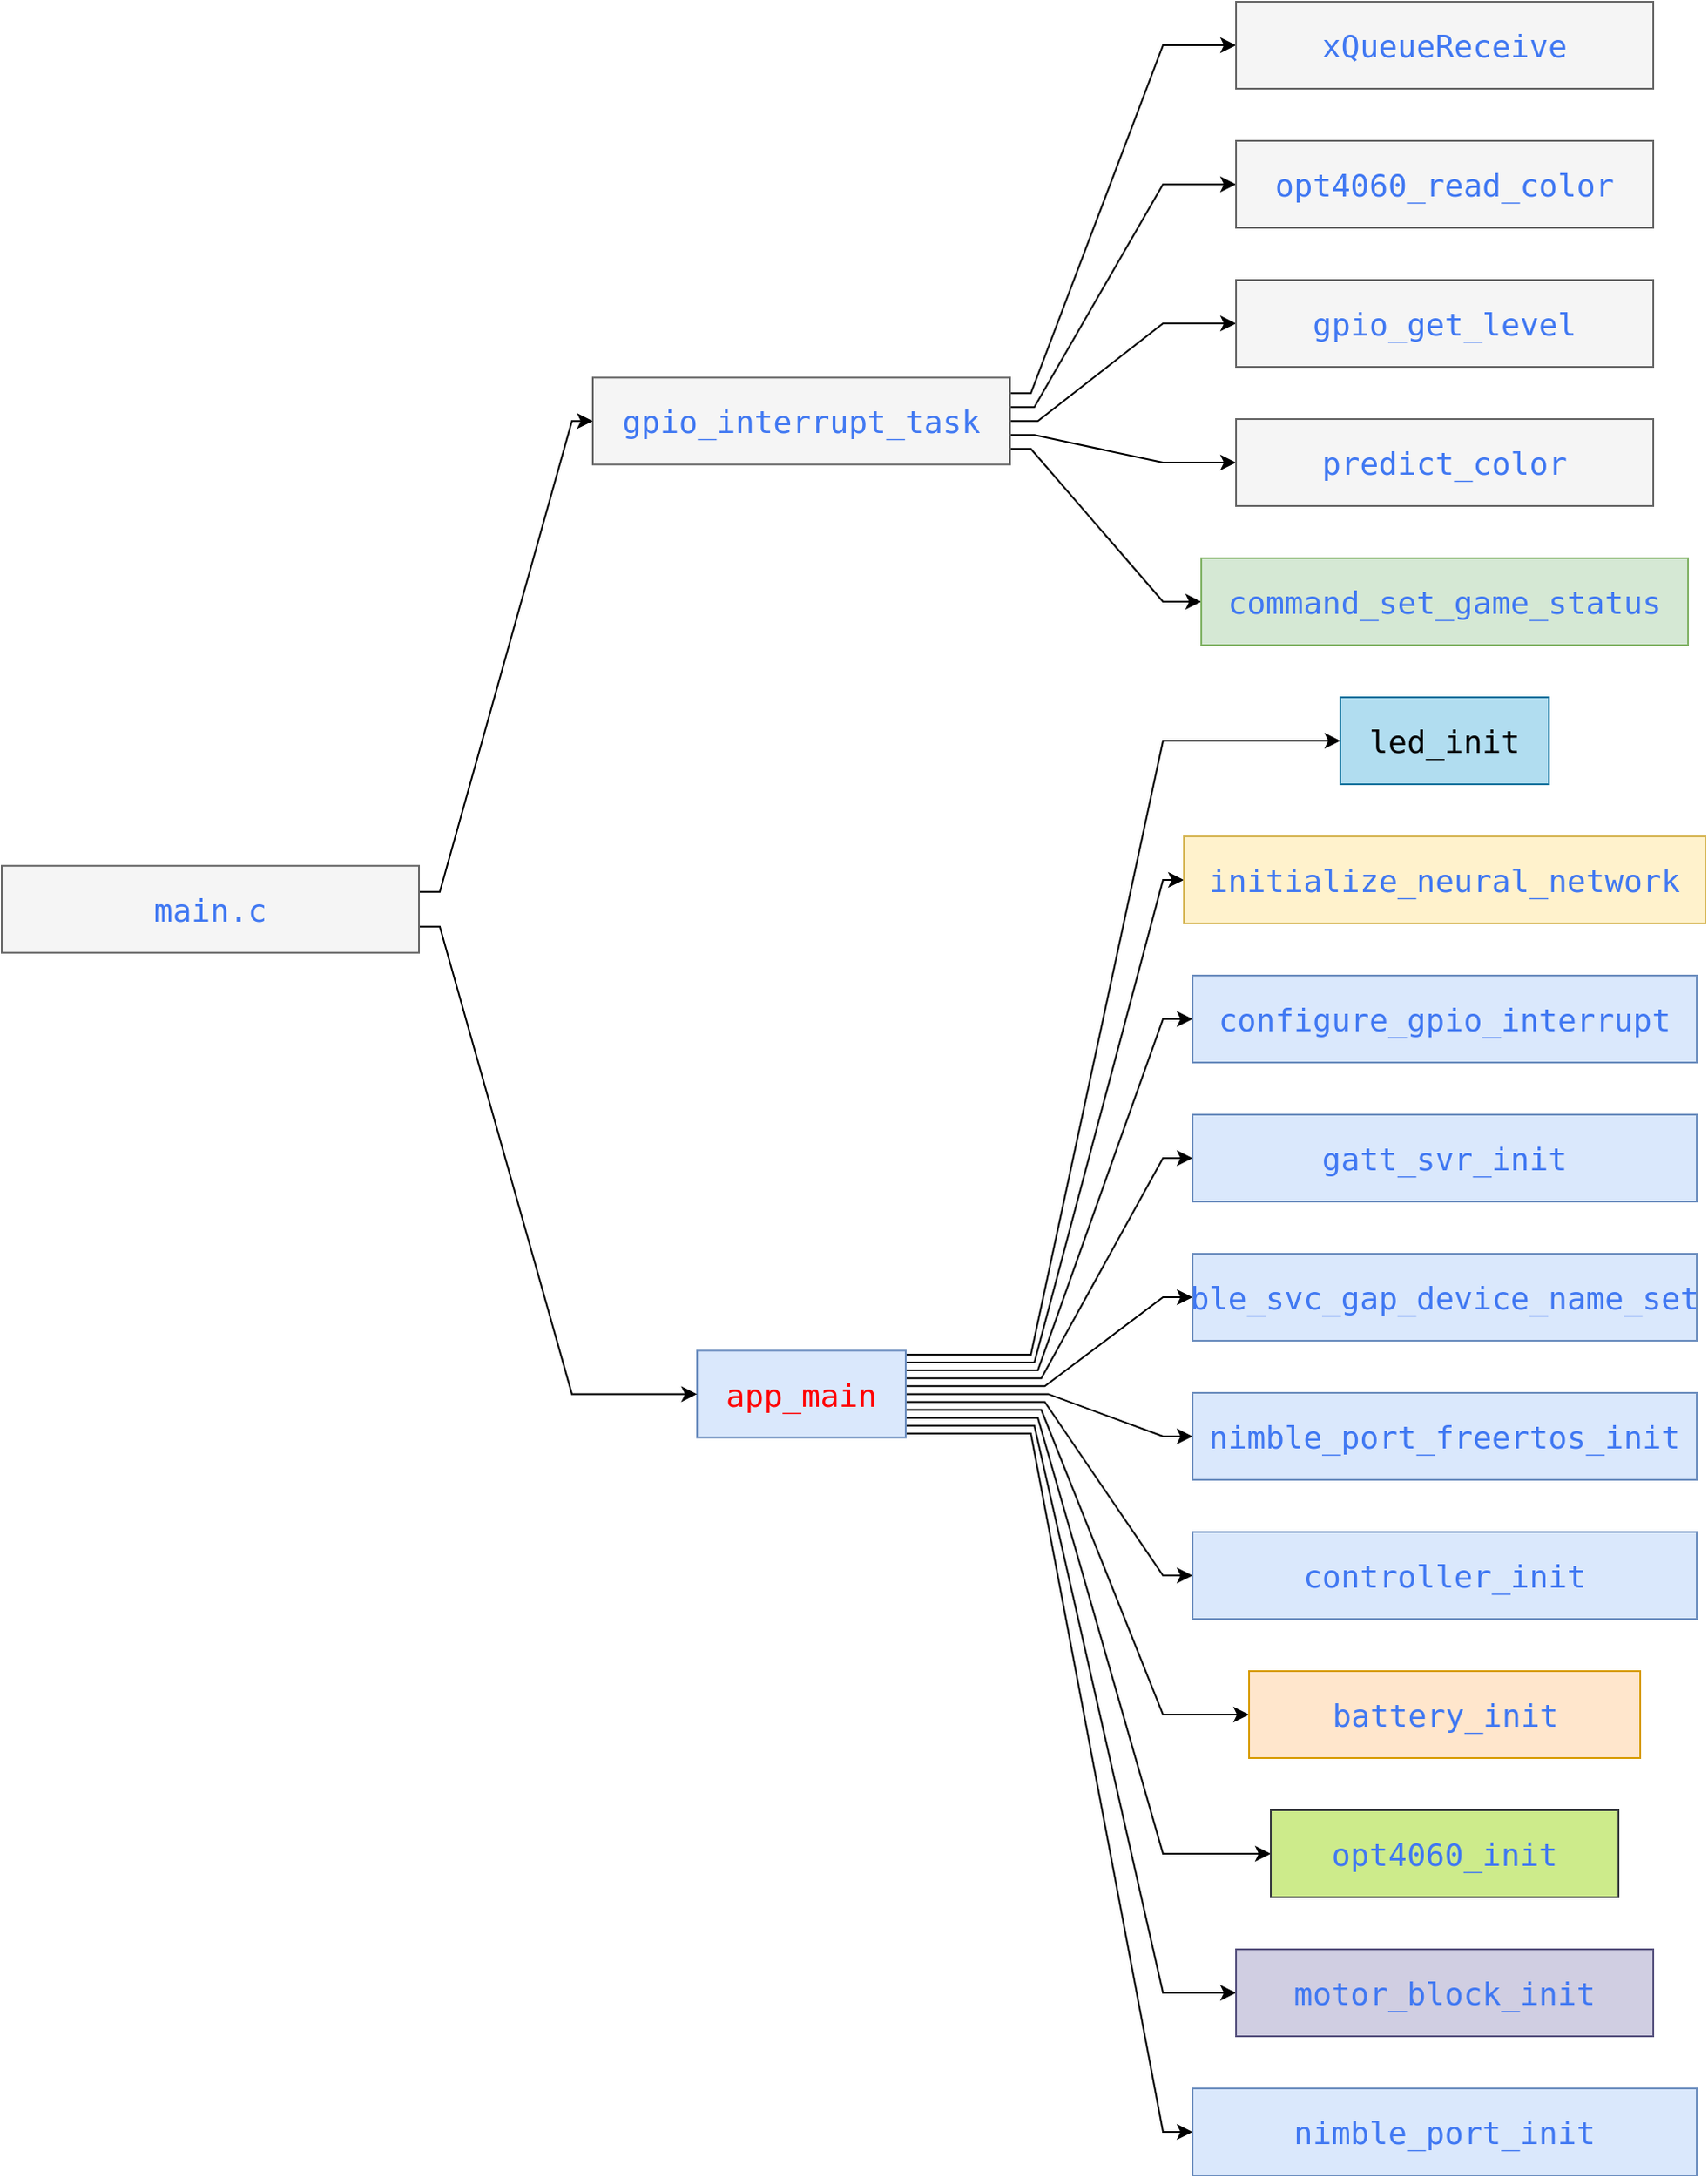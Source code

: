 <mxfile version="26.0.4" pages="3">
  <diagram name="第 1 页" id="nr01dpjci6zuxXjNMyAL">
    <mxGraphModel dx="2049" dy="1243" grid="1" gridSize="10" guides="1" tooltips="1" connect="1" arrows="1" fold="1" page="1" pageScale="1" pageWidth="1169" pageHeight="827" math="0" shadow="0">
      <root>
        <mxCell id="0" />
        <mxCell id="1" parent="0" />
        <mxCell id="CMXorDokihR4swAWJHBv-3" style="edgeStyle=orthogonalEdgeStyle;rounded=0;orthogonalLoop=1;jettySize=auto;html=1;entryX=0;entryY=0.5;entryDx=0;entryDy=0;noEdgeStyle=1;orthogonal=1;" edge="1" parent="1" source="CMXorDokihR4swAWJHBv-1" target="CMXorDokihR4swAWJHBv-2">
          <mxGeometry relative="1" as="geometry">
            <Array as="points">
              <mxPoint x="592" y="225.146" />
              <mxPoint x="668" y="25" />
            </Array>
          </mxGeometry>
        </mxCell>
        <mxCell id="CMXorDokihR4swAWJHBv-5" style="edgeStyle=orthogonalEdgeStyle;rounded=0;orthogonalLoop=1;jettySize=auto;html=1;noEdgeStyle=1;orthogonal=1;" edge="1" parent="1" source="CMXorDokihR4swAWJHBv-1" target="CMXorDokihR4swAWJHBv-4">
          <mxGeometry relative="1" as="geometry">
            <Array as="points">
              <mxPoint x="594" y="233.146" />
              <mxPoint x="668" y="105" />
            </Array>
          </mxGeometry>
        </mxCell>
        <mxCell id="CMXorDokihR4swAWJHBv-9" style="edgeStyle=orthogonalEdgeStyle;rounded=0;orthogonalLoop=1;jettySize=auto;html=1;entryX=0;entryY=0.5;entryDx=0;entryDy=0;noEdgeStyle=1;orthogonal=1;" edge="1" parent="1" source="CMXorDokihR4swAWJHBv-1" target="CMXorDokihR4swAWJHBv-6">
          <mxGeometry relative="1" as="geometry">
            <Array as="points">
              <mxPoint x="596" y="241.146" />
              <mxPoint x="668" y="185" />
            </Array>
          </mxGeometry>
        </mxCell>
        <mxCell id="CMXorDokihR4swAWJHBv-10" style="edgeStyle=orthogonalEdgeStyle;rounded=0;orthogonalLoop=1;jettySize=auto;html=1;entryX=0;entryY=0.5;entryDx=0;entryDy=0;noEdgeStyle=1;orthogonal=1;" edge="1" parent="1" source="CMXorDokihR4swAWJHBv-1" target="CMXorDokihR4swAWJHBv-7">
          <mxGeometry relative="1" as="geometry">
            <Array as="points">
              <mxPoint x="594" y="249.146" />
              <mxPoint x="668" y="265" />
            </Array>
          </mxGeometry>
        </mxCell>
        <mxCell id="CMXorDokihR4swAWJHBv-94" style="edgeStyle=orthogonalEdgeStyle;rounded=0;orthogonalLoop=1;jettySize=auto;html=1;entryX=0;entryY=0.5;entryDx=0;entryDy=0;noEdgeStyle=1;orthogonal=1;" edge="1" parent="1" source="CMXorDokihR4swAWJHBv-1" target="CMXorDokihR4swAWJHBv-93">
          <mxGeometry relative="1" as="geometry">
            <Array as="points">
              <mxPoint x="592" y="257.146" />
              <mxPoint x="668" y="345" />
            </Array>
          </mxGeometry>
        </mxCell>
        <mxCell id="CMXorDokihR4swAWJHBv-1" value="&lt;div style=&quot;color: rgb(56, 58, 66); font-family: &amp;quot;Cascadia Mono Seimibold&amp;quot;, &amp;quot;JetBrains Mono Semibold&amp;quot;, Consolas, monospace, &amp;quot;Courier New&amp;quot;, Consolas, &amp;quot;Courier New&amp;quot;, monospace; font-weight: normal; font-size: 18px; line-height: 24px; white-space: pre;&quot;&gt;&lt;div style=&quot;&quot;&gt;&lt;span style=&quot;color: rgb(64, 120, 242);&quot;&gt;gpio_interrupt_task&lt;/span&gt;&lt;/div&gt;&lt;/div&gt;" style="text;whiteSpace=wrap;html=1;align=center;verticalAlign=middle;fillColor=#f5f5f5;fontColor=#333333;strokeColor=#666666;" vertex="1" parent="1">
          <mxGeometry x="340" y="216.146" width="240" height="50" as="geometry" />
        </mxCell>
        <mxCell id="CMXorDokihR4swAWJHBv-2" value="&lt;div style=&quot;color: rgb(56, 58, 66); font-family: &amp;quot;Cascadia Mono Seimibold&amp;quot;, &amp;quot;JetBrains Mono Semibold&amp;quot;, Consolas, monospace, &amp;quot;Courier New&amp;quot;, Consolas, &amp;quot;Courier New&amp;quot;, monospace; font-weight: normal; font-size: 18px; line-height: 24px; white-space: pre;&quot;&gt;&lt;div style=&quot;line-height: 24px;&quot;&gt;&lt;span style=&quot;color: rgb(64, 120, 242);&quot;&gt;xQueueReceive&lt;/span&gt;&lt;/div&gt;&lt;/div&gt;" style="text;whiteSpace=wrap;html=1;align=center;verticalAlign=middle;fillColor=#f5f5f5;fontColor=#333333;strokeColor=#666666;" vertex="1" parent="1">
          <mxGeometry x="710" width="240" height="50" as="geometry" />
        </mxCell>
        <mxCell id="CMXorDokihR4swAWJHBv-4" value="&lt;div style=&quot;color: rgb(56, 58, 66); font-family: &amp;quot;Cascadia Mono Seimibold&amp;quot;, &amp;quot;JetBrains Mono Semibold&amp;quot;, Consolas, monospace, &amp;quot;Courier New&amp;quot;, Consolas, &amp;quot;Courier New&amp;quot;, monospace; font-weight: normal; font-size: 18px; line-height: 24px; white-space: pre;&quot;&gt;&lt;div style=&quot;line-height: 24px;&quot;&gt;&lt;div style=&quot;line-height: 24px;&quot;&gt;&lt;span style=&quot;color: rgb(64, 120, 242);&quot;&gt;opt4060_read_color&lt;/span&gt;&lt;/div&gt;&lt;/div&gt;&lt;/div&gt;" style="text;whiteSpace=wrap;html=1;align=center;verticalAlign=middle;fillColor=#f5f5f5;fontColor=#333333;strokeColor=#666666;" vertex="1" parent="1">
          <mxGeometry x="710" y="80" width="240" height="50" as="geometry" />
        </mxCell>
        <mxCell id="CMXorDokihR4swAWJHBv-6" value="&lt;div style=&quot;color: rgb(56, 58, 66); font-family: &amp;quot;Cascadia Mono Seimibold&amp;quot;, &amp;quot;JetBrains Mono Semibold&amp;quot;, Consolas, monospace, &amp;quot;Courier New&amp;quot;, Consolas, &amp;quot;Courier New&amp;quot;, monospace; font-weight: normal; font-size: 18px; line-height: 24px; white-space: pre;&quot;&gt;&lt;div style=&quot;line-height: 24px;&quot;&gt;&lt;div style=&quot;line-height: 24px;&quot;&gt;&lt;div style=&quot;line-height: 24px;&quot;&gt;&lt;span style=&quot;color: rgb(64, 120, 242);&quot;&gt;gpio_get_level&lt;/span&gt;&lt;/div&gt;&lt;/div&gt;&lt;/div&gt;&lt;/div&gt;" style="text;whiteSpace=wrap;html=1;align=center;verticalAlign=middle;fillColor=#f5f5f5;fontColor=#333333;strokeColor=#666666;" vertex="1" parent="1">
          <mxGeometry x="710" y="160" width="240" height="50" as="geometry" />
        </mxCell>
        <mxCell id="CMXorDokihR4swAWJHBv-7" value="&lt;div style=&quot;color: rgb(56, 58, 66); font-family: &amp;quot;Cascadia Mono Seimibold&amp;quot;, &amp;quot;JetBrains Mono Semibold&amp;quot;, Consolas, monospace, &amp;quot;Courier New&amp;quot;, Consolas, &amp;quot;Courier New&amp;quot;, monospace; font-weight: normal; font-size: 18px; line-height: 24px; white-space: pre;&quot;&gt;&lt;div style=&quot;line-height: 24px;&quot;&gt;&lt;div style=&quot;line-height: 24px;&quot;&gt;&lt;div style=&quot;line-height: 24px;&quot;&gt;&lt;div style=&quot;line-height: 24px;&quot;&gt;&lt;span style=&quot;color: rgb(64, 120, 242);&quot;&gt;predict_color&lt;/span&gt;&lt;/div&gt;&lt;/div&gt;&lt;/div&gt;&lt;/div&gt;&lt;/div&gt;" style="text;whiteSpace=wrap;html=1;align=center;verticalAlign=middle;fillColor=#f5f5f5;fontColor=#333333;strokeColor=#666666;" vertex="1" parent="1">
          <mxGeometry x="710" y="240" width="240" height="50" as="geometry" />
        </mxCell>
        <mxCell id="CMXorDokihR4swAWJHBv-20" style="edgeStyle=orthogonalEdgeStyle;rounded=0;orthogonalLoop=1;jettySize=auto;html=1;entryX=0;entryY=0.5;entryDx=0;entryDy=0;noEdgeStyle=1;orthogonal=1;" edge="1" parent="1" source="CMXorDokihR4swAWJHBv-12" target="CMXorDokihR4swAWJHBv-126">
          <mxGeometry relative="1" as="geometry">
            <mxPoint x="787.5" y="1395.0" as="targetPoint" />
            <Array as="points">
              <mxPoint x="592" y="777.967" />
              <mxPoint x="668" y="425" />
            </Array>
          </mxGeometry>
        </mxCell>
        <mxCell id="CMXorDokihR4swAWJHBv-29" style="edgeStyle=orthogonalEdgeStyle;rounded=0;orthogonalLoop=1;jettySize=auto;html=1;exitX=0.998;exitY=0.953;exitDx=0;exitDy=0;entryX=0;entryY=0.5;entryDx=0;entryDy=0;noEdgeStyle=1;orthogonal=1;exitPerimeter=0;" edge="1" parent="1" source="CMXorDokihR4swAWJHBv-12" target="CMXorDokihR4swAWJHBv-28">
          <mxGeometry relative="1" as="geometry">
            <Array as="points">
              <mxPoint x="592" y="823.422" />
              <mxPoint x="668" y="1225" />
            </Array>
          </mxGeometry>
        </mxCell>
        <mxCell id="CMXorDokihR4swAWJHBv-41" style="edgeStyle=orthogonalEdgeStyle;rounded=0;orthogonalLoop=1;jettySize=auto;html=1;noEdgeStyle=1;orthogonal=1;entryX=0;entryY=0.5;entryDx=0;entryDy=0;" edge="1" parent="1" source="CMXorDokihR4swAWJHBv-12" target="9-8ZHkOtHVzXQF-S8PlC-1">
          <mxGeometry relative="1" as="geometry">
            <mxPoint x="700" y="1635" as="targetPoint" />
            <Array as="points">
              <mxPoint x="594" y="782.513" />
              <mxPoint x="668" y="505" />
            </Array>
          </mxGeometry>
        </mxCell>
        <mxCell id="CMXorDokihR4swAWJHBv-42" style="edgeStyle=orthogonalEdgeStyle;rounded=0;orthogonalLoop=1;jettySize=auto;html=1;entryX=0;entryY=0.5;entryDx=0;entryDy=0;noEdgeStyle=1;orthogonal=1;" edge="1" parent="1" source="CMXorDokihR4swAWJHBv-12" target="CMXorDokihR4swAWJHBv-36">
          <mxGeometry relative="1" as="geometry">
            <Array as="points">
              <mxPoint x="596" y="787.058" />
              <mxPoint x="668" y="585" />
            </Array>
          </mxGeometry>
        </mxCell>
        <mxCell id="CMXorDokihR4swAWJHBv-43" style="edgeStyle=orthogonalEdgeStyle;rounded=0;orthogonalLoop=1;jettySize=auto;html=1;entryX=0;entryY=0.5;entryDx=0;entryDy=0;noEdgeStyle=1;orthogonal=1;" edge="1" parent="1" source="CMXorDokihR4swAWJHBv-12" target="CMXorDokihR4swAWJHBv-30">
          <mxGeometry relative="1" as="geometry">
            <Array as="points">
              <mxPoint x="598" y="791.604" />
              <mxPoint x="668" y="665" />
            </Array>
          </mxGeometry>
        </mxCell>
        <mxCell id="CMXorDokihR4swAWJHBv-44" style="edgeStyle=orthogonalEdgeStyle;rounded=0;orthogonalLoop=1;jettySize=auto;html=1;entryX=0;entryY=0.5;entryDx=0;entryDy=0;noEdgeStyle=1;orthogonal=1;" edge="1" parent="1" source="CMXorDokihR4swAWJHBv-12" target="CMXorDokihR4swAWJHBv-31">
          <mxGeometry relative="1" as="geometry">
            <Array as="points">
              <mxPoint x="600" y="796.149" />
              <mxPoint x="668" y="745" />
            </Array>
          </mxGeometry>
        </mxCell>
        <mxCell id="CMXorDokihR4swAWJHBv-45" style="edgeStyle=orthogonalEdgeStyle;rounded=0;orthogonalLoop=1;jettySize=auto;html=1;entryX=0;entryY=0.5;entryDx=0;entryDy=0;noEdgeStyle=1;orthogonal=1;" edge="1" parent="1" source="CMXorDokihR4swAWJHBv-12" target="CMXorDokihR4swAWJHBv-32">
          <mxGeometry relative="1" as="geometry">
            <Array as="points">
              <mxPoint x="602" y="800.694" />
              <mxPoint x="668" y="825" />
            </Array>
          </mxGeometry>
        </mxCell>
        <mxCell id="CMXorDokihR4swAWJHBv-46" style="edgeStyle=orthogonalEdgeStyle;rounded=0;orthogonalLoop=1;jettySize=auto;html=1;entryX=0;entryY=0.5;entryDx=0;entryDy=0;noEdgeStyle=1;orthogonal=1;" edge="1" parent="1" source="CMXorDokihR4swAWJHBv-12" target="CMXorDokihR4swAWJHBv-33">
          <mxGeometry relative="1" as="geometry">
            <Array as="points">
              <mxPoint x="600" y="805.24" />
              <mxPoint x="668" y="905" />
            </Array>
          </mxGeometry>
        </mxCell>
        <mxCell id="CMXorDokihR4swAWJHBv-47" style="edgeStyle=orthogonalEdgeStyle;rounded=0;orthogonalLoop=1;jettySize=auto;html=1;entryX=0;entryY=0.5;entryDx=0;entryDy=0;noEdgeStyle=1;orthogonal=1;" edge="1" parent="1" source="CMXorDokihR4swAWJHBv-12" target="CMXorDokihR4swAWJHBv-129">
          <mxGeometry relative="1" as="geometry">
            <mxPoint x="700" y="2355" as="targetPoint" />
            <Array as="points">
              <mxPoint x="598" y="809.785" />
              <mxPoint x="668" y="985" />
            </Array>
          </mxGeometry>
        </mxCell>
        <mxCell id="CMXorDokihR4swAWJHBv-49" style="edgeStyle=orthogonalEdgeStyle;rounded=0;orthogonalLoop=1;jettySize=auto;html=1;entryX=0;entryY=0.5;entryDx=0;entryDy=0;noEdgeStyle=1;orthogonal=1;" edge="1" parent="1" source="CMXorDokihR4swAWJHBv-12" target="CMXorDokihR4swAWJHBv-154">
          <mxGeometry relative="1" as="geometry">
            <mxPoint x="700" y="2355" as="targetPoint" />
            <Array as="points">
              <mxPoint x="596" y="814.331" />
              <mxPoint x="668" y="1065" />
            </Array>
          </mxGeometry>
        </mxCell>
        <mxCell id="IElXAUZjIa1lWU1AJ27X-2" style="edgeStyle=orthogonalEdgeStyle;rounded=0;orthogonalLoop=1;jettySize=auto;html=1;entryX=0;entryY=0.5;entryDx=0;entryDy=0;noEdgeStyle=1;orthogonal=1;" edge="1" parent="1" source="CMXorDokihR4swAWJHBv-12" target="IElXAUZjIa1lWU1AJ27X-1">
          <mxGeometry relative="1" as="geometry">
            <Array as="points">
              <mxPoint x="594" y="818.876" />
              <mxPoint x="668" y="1145" />
            </Array>
          </mxGeometry>
        </mxCell>
        <mxCell id="CMXorDokihR4swAWJHBv-12" value="&lt;div style=&quot;font-family: &amp;quot;Cascadia Mono Seimibold&amp;quot;, &amp;quot;JetBrains Mono Semibold&amp;quot;, Consolas, monospace, &amp;quot;Courier New&amp;quot;, Consolas, &amp;quot;Courier New&amp;quot;, monospace; font-weight: normal; font-size: 18px; line-height: 24px; white-space: pre;&quot;&gt;&lt;div style=&quot;&quot;&gt;&lt;span&gt;&lt;font style=&quot;color: rgb(255, 0, 0);&quot;&gt;app_main&lt;/font&gt;&lt;/span&gt;&lt;/div&gt;&lt;/div&gt;" style="text;whiteSpace=wrap;html=1;fillColor=#dae8fc;strokeColor=#6c8ebf;align=center;verticalAlign=middle;" vertex="1" parent="1">
          <mxGeometry x="400" y="775.694" width="120" height="50" as="geometry" />
        </mxCell>
        <mxCell id="CMXorDokihR4swAWJHBv-28" value="&lt;div style=&quot;font-family: &amp;quot;Cascadia Mono Seimibold&amp;quot;, &amp;quot;JetBrains Mono Semibold&amp;quot;, Consolas, monospace, &amp;quot;Courier New&amp;quot;, Consolas, &amp;quot;Courier New&amp;quot;, monospace; font-weight: normal; font-size: 18px; line-height: 24px; white-space: pre;&quot;&gt;&lt;div style=&quot;&quot;&gt;&lt;div style=&quot;color: rgb(56, 58, 66); line-height: 24px;&quot;&gt;&lt;div style=&quot;line-height: 24px;&quot;&gt;&lt;div style=&quot;line-height: 24px;&quot;&gt;&lt;div style=&quot;line-height: 24px;&quot;&gt;&lt;span style=&quot;color: rgb(64, 120, 242);&quot;&gt;nimble_port_init&lt;/span&gt;&lt;/div&gt;&lt;/div&gt;&lt;/div&gt;&lt;/div&gt;&lt;/div&gt;&lt;/div&gt;" style="text;whiteSpace=wrap;html=1;fillColor=#dae8fc;strokeColor=#6c8ebf;align=center;verticalAlign=middle;" vertex="1" parent="1">
          <mxGeometry x="685" y="1200" width="290" height="50" as="geometry" />
        </mxCell>
        <mxCell id="CMXorDokihR4swAWJHBv-30" value="&lt;div style=&quot;font-family: &amp;quot;Cascadia Mono Seimibold&amp;quot;, &amp;quot;JetBrains Mono Semibold&amp;quot;, Consolas, monospace, &amp;quot;Courier New&amp;quot;, Consolas, &amp;quot;Courier New&amp;quot;, monospace; font-weight: normal; font-size: 18px; line-height: 24px; white-space: pre;&quot;&gt;&lt;div style=&quot;&quot;&gt;&lt;div style=&quot;color: rgb(56, 58, 66); line-height: 24px;&quot;&gt;&lt;div style=&quot;line-height: 24px;&quot;&gt;&lt;div style=&quot;line-height: 24px;&quot;&gt;&lt;div style=&quot;line-height: 24px;&quot;&gt;&lt;span style=&quot;color: rgb(64, 120, 242);&quot;&gt;gatt_svr_init&lt;/span&gt;&lt;/div&gt;&lt;/div&gt;&lt;/div&gt;&lt;/div&gt;&lt;/div&gt;&lt;/div&gt;" style="text;whiteSpace=wrap;html=1;fillColor=#dae8fc;strokeColor=#6c8ebf;align=center;verticalAlign=middle;" vertex="1" parent="1">
          <mxGeometry x="685" y="640" width="290" height="50" as="geometry" />
        </mxCell>
        <mxCell id="CMXorDokihR4swAWJHBv-31" value="&lt;div style=&quot;font-family: &amp;quot;Cascadia Mono Seimibold&amp;quot;, &amp;quot;JetBrains Mono Semibold&amp;quot;, Consolas, monospace, &amp;quot;Courier New&amp;quot;, Consolas, &amp;quot;Courier New&amp;quot;, monospace; font-weight: normal; font-size: 18px; line-height: 24px; white-space: pre;&quot;&gt;&lt;div style=&quot;&quot;&gt;&lt;div style=&quot;color: rgb(56, 58, 66); line-height: 24px;&quot;&gt;&lt;div style=&quot;line-height: 24px;&quot;&gt;&lt;div style=&quot;line-height: 24px;&quot;&gt;&lt;div style=&quot;line-height: 24px;&quot;&gt;&lt;span style=&quot;color: rgb(64, 120, 242);&quot;&gt;ble_svc_gap_device_name_set&lt;/span&gt;&lt;/div&gt;&lt;/div&gt;&lt;/div&gt;&lt;/div&gt;&lt;/div&gt;&lt;/div&gt;" style="text;whiteSpace=wrap;html=1;fillColor=#dae8fc;strokeColor=#6c8ebf;align=center;verticalAlign=middle;" vertex="1" parent="1">
          <mxGeometry x="685" y="720" width="290" height="50" as="geometry" />
        </mxCell>
        <mxCell id="CMXorDokihR4swAWJHBv-32" value="&lt;div style=&quot;font-family: &amp;quot;Cascadia Mono Seimibold&amp;quot;, &amp;quot;JetBrains Mono Semibold&amp;quot;, Consolas, monospace, &amp;quot;Courier New&amp;quot;, Consolas, &amp;quot;Courier New&amp;quot;, monospace; font-weight: normal; font-size: 18px; line-height: 24px; white-space: pre;&quot;&gt;&lt;div style=&quot;&quot;&gt;&lt;div style=&quot;color: rgb(56, 58, 66); line-height: 24px;&quot;&gt;&lt;div style=&quot;line-height: 24px;&quot;&gt;&lt;div style=&quot;line-height: 24px;&quot;&gt;&lt;div style=&quot;line-height: 24px;&quot;&gt;&lt;span style=&quot;color: rgb(64, 120, 242);&quot;&gt;nimble_port_freertos_init&lt;/span&gt;&lt;/div&gt;&lt;/div&gt;&lt;/div&gt;&lt;/div&gt;&lt;/div&gt;&lt;/div&gt;" style="text;whiteSpace=wrap;html=1;fillColor=#dae8fc;strokeColor=#6c8ebf;align=center;verticalAlign=middle;" vertex="1" parent="1">
          <mxGeometry x="685" y="800" width="290" height="50" as="geometry" />
        </mxCell>
        <mxCell id="CMXorDokihR4swAWJHBv-33" value="&lt;div style=&quot;font-family: &amp;quot;Cascadia Mono Seimibold&amp;quot;, &amp;quot;JetBrains Mono Semibold&amp;quot;, Consolas, monospace, &amp;quot;Courier New&amp;quot;, Consolas, &amp;quot;Courier New&amp;quot;, monospace; font-weight: normal; font-size: 18px; line-height: 24px; white-space: pre;&quot;&gt;&lt;div style=&quot;&quot;&gt;&lt;div style=&quot;color: rgb(56, 58, 66); line-height: 24px;&quot;&gt;&lt;div style=&quot;line-height: 24px;&quot;&gt;&lt;div style=&quot;line-height: 24px;&quot;&gt;&lt;div style=&quot;line-height: 24px;&quot;&gt;&lt;span style=&quot;color: rgb(64, 120, 242);&quot;&gt;controller_init&lt;/span&gt;&lt;/div&gt;&lt;/div&gt;&lt;/div&gt;&lt;/div&gt;&lt;/div&gt;&lt;/div&gt;" style="text;whiteSpace=wrap;html=1;fillColor=#dae8fc;strokeColor=#6c8ebf;align=center;verticalAlign=middle;" vertex="1" parent="1">
          <mxGeometry x="685" y="880" width="290" height="50" as="geometry" />
        </mxCell>
        <mxCell id="CMXorDokihR4swAWJHBv-36" value="&lt;div style=&quot;font-family: &amp;quot;Cascadia Mono Seimibold&amp;quot;, &amp;quot;JetBrains Mono Semibold&amp;quot;, Consolas, monospace, &amp;quot;Courier New&amp;quot;, Consolas, &amp;quot;Courier New&amp;quot;, monospace; font-weight: normal; font-size: 18px; line-height: 24px; white-space: pre;&quot;&gt;&lt;div style=&quot;&quot;&gt;&lt;div style=&quot;color: rgb(56, 58, 66); line-height: 24px;&quot;&gt;&lt;div style=&quot;line-height: 24px;&quot;&gt;&lt;div style=&quot;line-height: 24px;&quot;&gt;&lt;div style=&quot;line-height: 24px;&quot;&gt;&lt;div style=&quot;line-height: 24px;&quot;&gt;&lt;span style=&quot;color: rgb(64, 120, 242);&quot;&gt;configure_gpio_interrupt&lt;/span&gt;&lt;/div&gt;&lt;/div&gt;&lt;/div&gt;&lt;/div&gt;&lt;/div&gt;&lt;/div&gt;&lt;/div&gt;" style="text;whiteSpace=wrap;html=1;fillColor=#dae8fc;strokeColor=#6c8ebf;align=center;verticalAlign=middle;" vertex="1" parent="1">
          <mxGeometry x="685" y="560" width="290" height="50" as="geometry" />
        </mxCell>
        <mxCell id="CMXorDokihR4swAWJHBv-85" style="edgeStyle=orthogonalEdgeStyle;rounded=0;orthogonalLoop=1;jettySize=auto;html=1;entryX=0;entryY=0.5;entryDx=0;entryDy=0;noEdgeStyle=1;orthogonal=1;" edge="1" parent="1" source="CMXorDokihR4swAWJHBv-84" target="CMXorDokihR4swAWJHBv-1">
          <mxGeometry relative="1" as="geometry">
            <Array as="points">
              <mxPoint x="252" y="511.875" />
              <mxPoint x="328" y="241.146" />
            </Array>
          </mxGeometry>
        </mxCell>
        <mxCell id="CMXorDokihR4swAWJHBv-86" style="edgeStyle=orthogonalEdgeStyle;rounded=0;orthogonalLoop=1;jettySize=auto;html=1;entryX=0;entryY=0.5;entryDx=0;entryDy=0;noEdgeStyle=1;orthogonal=1;" edge="1" parent="1" source="CMXorDokihR4swAWJHBv-84" target="CMXorDokihR4swAWJHBv-12">
          <mxGeometry relative="1" as="geometry">
            <Array as="points">
              <mxPoint x="252" y="531.875" />
              <mxPoint x="328" y="800.694" />
            </Array>
          </mxGeometry>
        </mxCell>
        <mxCell id="CMXorDokihR4swAWJHBv-84" value="&lt;div style=&quot;color: rgb(56, 58, 66); font-family: &amp;quot;Cascadia Mono Seimibold&amp;quot;, &amp;quot;JetBrains Mono Semibold&amp;quot;, Consolas, monospace, &amp;quot;Courier New&amp;quot;, Consolas, &amp;quot;Courier New&amp;quot;, monospace; font-weight: normal; font-size: 18px; line-height: 24px; white-space: pre;&quot;&gt;&lt;div style=&quot;&quot;&gt;&lt;span style=&quot;color: rgb(64, 120, 242);&quot;&gt;main.c&lt;/span&gt;&lt;/div&gt;&lt;/div&gt;" style="text;whiteSpace=wrap;html=1;align=center;verticalAlign=middle;fillColor=#f5f5f5;fontColor=#333333;strokeColor=#666666;" vertex="1" parent="1">
          <mxGeometry y="496.875" width="240" height="50" as="geometry" />
        </mxCell>
        <mxCell id="CMXorDokihR4swAWJHBv-93" value="&lt;div style=&quot;color: rgb(56, 58, 66); font-family: &amp;quot;Cascadia Mono Seimibold&amp;quot;, &amp;quot;JetBrains Mono Semibold&amp;quot;, Consolas, monospace, &amp;quot;Courier New&amp;quot;, Consolas, &amp;quot;Courier New&amp;quot;, monospace; font-weight: normal; font-size: 18px; line-height: 24px; white-space: pre;&quot;&gt;&lt;div style=&quot;&quot;&gt;&lt;span style=&quot;color: rgb(64, 120, 242);&quot;&gt;command_set_game_status&lt;/span&gt;&lt;/div&gt;&lt;/div&gt;" style="text;whiteSpace=wrap;html=1;fillColor=#d5e8d4;strokeColor=#82b366;align=center;verticalAlign=middle;" vertex="1" parent="1">
          <mxGeometry x="690" y="320" width="280" height="50" as="geometry" />
        </mxCell>
        <mxCell id="CMXorDokihR4swAWJHBv-126" value="&lt;div style=&quot;font-family: &amp;quot;Cascadia Mono Seimibold&amp;quot;, &amp;quot;JetBrains Mono Semibold&amp;quot;, Consolas, monospace, &amp;quot;Courier New&amp;quot;, Consolas, &amp;quot;Courier New&amp;quot;, monospace; font-weight: normal; font-size: 18px; line-height: 24px; white-space: pre;&quot;&gt;&lt;div style=&quot;&quot;&gt;&lt;span style=&quot;&quot;&gt;led_init&lt;/span&gt;&lt;/div&gt;&lt;/div&gt;" style="text;whiteSpace=wrap;html=1;fillColor=#b1ddf0;strokeColor=#10739e;align=center;verticalAlign=middle;" vertex="1" parent="1">
          <mxGeometry x="770" y="400" width="120" height="50" as="geometry" />
        </mxCell>
        <mxCell id="CMXorDokihR4swAWJHBv-129" value="&lt;div style=&quot;color: rgb(56, 58, 66); font-family: &amp;quot;Cascadia Mono Seimibold&amp;quot;, &amp;quot;JetBrains Mono Semibold&amp;quot;, Consolas, monospace, &amp;quot;Courier New&amp;quot;, Consolas, &amp;quot;Courier New&amp;quot;, monospace; font-weight: normal; font-size: 18px; line-height: 24px; white-space: pre;&quot;&gt;&lt;div style=&quot;&quot;&gt;&lt;span style=&quot;color: rgb(64, 120, 242);&quot;&gt;battery_init&lt;/span&gt;&lt;/div&gt;&lt;/div&gt;" style="text;whiteSpace=wrap;html=1;align=center;verticalAlign=middle;fillColor=#ffe6cc;strokeColor=#d79b00;" vertex="1" parent="1">
          <mxGeometry x="717.5" y="960" width="225" height="50" as="geometry" />
        </mxCell>
        <mxCell id="CMXorDokihR4swAWJHBv-154" value="&lt;div style=&quot;color: rgb(56, 58, 66); font-family: &amp;quot;Cascadia Mono Seimibold&amp;quot;, &amp;quot;JetBrains Mono Semibold&amp;quot;, Consolas, monospace, &amp;quot;Courier New&amp;quot;, Consolas, &amp;quot;Courier New&amp;quot;, monospace; font-weight: normal; font-size: 18px; line-height: 24px; white-space: pre;&quot;&gt;&lt;div style=&quot;&quot;&gt;&lt;span style=&quot;color: rgb(64, 120, 242);&quot;&gt;opt4060_init&lt;/span&gt;&lt;/div&gt;&lt;/div&gt;" style="text;whiteSpace=wrap;html=1;fillColor=#cdeb8b;strokeColor=#36393d;align=center;verticalAlign=middle;" vertex="1" parent="1">
          <mxGeometry x="730" y="1040" width="200" height="50" as="geometry" />
        </mxCell>
        <mxCell id="9-8ZHkOtHVzXQF-S8PlC-1" value="&lt;div style=&quot;color: rgb(56, 58, 66); font-family: &amp;quot;Cascadia Mono Seimibold&amp;quot;, &amp;quot;JetBrains Mono Semibold&amp;quot;, Consolas, monospace, &amp;quot;Courier New&amp;quot;, Consolas, &amp;quot;Courier New&amp;quot;, monospace; font-weight: normal; font-size: 18px; line-height: 24px; white-space: pre;&quot;&gt;&lt;div style=&quot;&quot;&gt;&lt;span style=&quot;color: rgb(64, 120, 242);&quot;&gt;initialize_neural_network&lt;/span&gt;&lt;/div&gt;&lt;/div&gt;" style="text;whiteSpace=wrap;html=1;fillColor=#fff2cc;strokeColor=#d6b656;align=center;verticalAlign=middle;" vertex="1" parent="1">
          <mxGeometry x="680" y="480" width="300" height="50" as="geometry" />
        </mxCell>
        <mxCell id="IElXAUZjIa1lWU1AJ27X-1" value="&lt;div style=&quot;color: rgb(56, 58, 66); font-family: &amp;quot;Cascadia Mono Seimibold&amp;quot;, &amp;quot;JetBrains Mono Semibold&amp;quot;, Consolas, monospace, &amp;quot;Courier New&amp;quot;, Consolas, &amp;quot;Courier New&amp;quot;, monospace; font-weight: normal; font-size: 18px; line-height: 24px; white-space: pre;&quot;&gt;&lt;div style=&quot;&quot;&gt;&lt;span style=&quot;color: rgb(64, 120, 242);&quot;&gt;motor_block_init&lt;/span&gt;&lt;/div&gt;&lt;/div&gt;" style="text;whiteSpace=wrap;html=1;align=center;verticalAlign=middle;fillColor=#d0cee2;strokeColor=#56517e;" vertex="1" parent="1">
          <mxGeometry x="710" y="1120" width="240" height="50" as="geometry" />
        </mxCell>
      </root>
    </mxGraphModel>
  </diagram>
  <diagram id="aVD35hYeIXYoXHV5mRt_" name="第 2 页">
    <mxGraphModel dx="1434" dy="870" grid="1" gridSize="10" guides="1" tooltips="1" connect="1" arrows="1" fold="1" page="1" pageScale="1" pageWidth="1169" pageHeight="827" math="0" shadow="0">
      <root>
        <mxCell id="0" />
        <mxCell id="1" parent="0" />
        <mxCell id="lpSIiMtet09iAQ6LNkTv-1" style="edgeStyle=orthogonalEdgeStyle;rounded=0;orthogonalLoop=1;jettySize=auto;html=1;noEdgeStyle=1;orthogonal=1;" edge="1" parent="1" source="lpSIiMtet09iAQ6LNkTv-7" target="lpSIiMtet09iAQ6LNkTv-8">
          <mxGeometry relative="1" as="geometry">
            <Array as="points">
              <mxPoint x="132" y="183.333" />
              <mxPoint x="208" y="25" />
            </Array>
          </mxGeometry>
        </mxCell>
        <mxCell id="lpSIiMtet09iAQ6LNkTv-2" style="edgeStyle=orthogonalEdgeStyle;rounded=0;orthogonalLoop=1;jettySize=auto;html=1;entryX=0;entryY=0.5;entryDx=0;entryDy=0;noEdgeStyle=1;orthogonal=1;" edge="1" parent="1" source="lpSIiMtet09iAQ6LNkTv-7" target="lpSIiMtet09iAQ6LNkTv-9">
          <mxGeometry relative="1" as="geometry">
            <Array as="points">
              <mxPoint x="134" y="190" />
              <mxPoint x="208" y="105" />
            </Array>
          </mxGeometry>
        </mxCell>
        <mxCell id="lpSIiMtet09iAQ6LNkTv-3" style="edgeStyle=orthogonalEdgeStyle;rounded=0;orthogonalLoop=1;jettySize=auto;html=1;entryX=0;entryY=0.5;entryDx=0;entryDy=0;noEdgeStyle=1;orthogonal=1;" edge="1" parent="1" source="lpSIiMtet09iAQ6LNkTv-7" target="lpSIiMtet09iAQ6LNkTv-10">
          <mxGeometry relative="1" as="geometry">
            <Array as="points">
              <mxPoint x="136" y="196.667" />
              <mxPoint x="208" y="185" />
            </Array>
          </mxGeometry>
        </mxCell>
        <mxCell id="lpSIiMtet09iAQ6LNkTv-4" style="edgeStyle=orthogonalEdgeStyle;rounded=0;orthogonalLoop=1;jettySize=auto;html=1;entryX=0;entryY=0.5;entryDx=0;entryDy=0;noEdgeStyle=1;orthogonal=1;" edge="1" parent="1" source="lpSIiMtet09iAQ6LNkTv-7" target="lpSIiMtet09iAQ6LNkTv-11">
          <mxGeometry relative="1" as="geometry">
            <Array as="points">
              <mxPoint x="136" y="203.333" />
              <mxPoint x="170" y="240" />
              <mxPoint x="600" y="240" />
              <mxPoint x="638" y="337.5" />
            </Array>
          </mxGeometry>
        </mxCell>
        <mxCell id="lpSIiMtet09iAQ6LNkTv-5" style="edgeStyle=orthogonalEdgeStyle;rounded=0;orthogonalLoop=1;jettySize=auto;html=1;entryX=0;entryY=0.5;entryDx=0;entryDy=0;noEdgeStyle=1;orthogonal=1;" edge="1" parent="1" source="lpSIiMtet09iAQ6LNkTv-7" target="lpSIiMtet09iAQ6LNkTv-12">
          <mxGeometry relative="1" as="geometry">
            <Array as="points">
              <mxPoint x="134" y="210.0" />
              <mxPoint x="208" y="295" />
            </Array>
          </mxGeometry>
        </mxCell>
        <mxCell id="lpSIiMtet09iAQ6LNkTv-6" style="edgeStyle=orthogonalEdgeStyle;rounded=0;orthogonalLoop=1;jettySize=auto;html=1;entryX=0;entryY=0.5;entryDx=0;entryDy=0;noEdgeStyle=1;orthogonal=1;" edge="1" parent="1" source="lpSIiMtet09iAQ6LNkTv-7" target="lpSIiMtet09iAQ6LNkTv-13">
          <mxGeometry relative="1" as="geometry">
            <Array as="points">
              <mxPoint x="132" y="216.667" />
              <mxPoint x="208" y="375" />
            </Array>
          </mxGeometry>
        </mxCell>
        <mxCell id="lpSIiMtet09iAQ6LNkTv-7" value="&lt;span style=&quot;color: rgb(0, 0, 0); font-family: NeverMind, sans-serif, &amp;quot;Microsoft YaHei&amp;quot;, &amp;quot;PingFang SC&amp;quot;, &amp;quot;Microsoft JhengHei&amp;quot;, &amp;quot;Apple Color Emoji&amp;quot;, &amp;quot;Segoe UI Emoji&amp;quot;, &amp;quot;Segoe UI Symbol&amp;quot;, &amp;quot;Noto Color Emoji&amp;quot;; font-size: 18px; font-style: normal; font-variant-ligatures: normal; font-variant-caps: normal; font-weight: 600; letter-spacing: normal; orphans: 2; text-indent: 0px; text-transform: none; white-space: break-spaces; widows: 2; word-spacing: 0px; -webkit-text-stroke-width: 0px; text-decoration-thickness: initial; text-decoration-style: initial; text-decoration-color: initial; float: none; display: inline !important;&quot;&gt;controller.c&lt;/span&gt;" style="text;whiteSpace=wrap;html=1;align=center;verticalAlign=middle;fillColor=#d5e8d4;strokeColor=#82b366;" vertex="1" parent="1">
          <mxGeometry y="175" width="120" height="50" as="geometry" />
        </mxCell>
        <mxCell id="lpSIiMtet09iAQ6LNkTv-8" value="&lt;div style=&quot;color: rgb(56, 58, 66); font-family: &amp;quot;Cascadia Mono Seimibold&amp;quot;, &amp;quot;JetBrains Mono Semibold&amp;quot;, Consolas, monospace, &amp;quot;Courier New&amp;quot;, Consolas, &amp;quot;Courier New&amp;quot;, monospace; font-weight: normal; font-size: 18px; line-height: 24px; white-space: pre;&quot;&gt;&lt;div style=&quot;&quot;&gt;&lt;span style=&quot;color: rgb(64, 120, 242);&quot;&gt;command_set_game_status&lt;/span&gt;&lt;/div&gt;&lt;/div&gt;" style="text;whiteSpace=wrap;html=1;fillColor=#d5e8d4;strokeColor=#82b366;align=center;verticalAlign=middle;" vertex="1" parent="1">
          <mxGeometry x="245" width="280" height="50" as="geometry" />
        </mxCell>
        <mxCell id="lpSIiMtet09iAQ6LNkTv-9" value="&lt;div style=&quot;color: rgb(56, 58, 66); font-family: &amp;quot;Cascadia Mono Seimibold&amp;quot;, &amp;quot;JetBrains Mono Semibold&amp;quot;, Consolas, monospace, &amp;quot;Courier New&amp;quot;, Consolas, &amp;quot;Courier New&amp;quot;, monospace; font-weight: normal; font-size: 18px; line-height: 24px; white-space: pre;&quot;&gt;&lt;div style=&quot;&quot;&gt;&lt;span style=&quot;color: rgb(64, 120, 242);&quot;&gt;command_timer_callback&lt;/span&gt;&lt;/div&gt;&lt;/div&gt;" style="text;whiteSpace=wrap;html=1;align=center;verticalAlign=middle;fillColor=#d5e8d4;strokeColor=#82b366;" vertex="1" parent="1">
          <mxGeometry x="250" y="80" width="270" height="50" as="geometry" />
        </mxCell>
        <mxCell id="lpSIiMtet09iAQ6LNkTv-10" value="&lt;div style=&quot;color: rgb(56, 58, 66); font-family: &amp;quot;Cascadia Mono Seimibold&amp;quot;, &amp;quot;JetBrains Mono Semibold&amp;quot;, Consolas, monospace, &amp;quot;Courier New&amp;quot;, Consolas, &amp;quot;Courier New&amp;quot;, monospace; font-weight: normal; font-size: 18px; line-height: 24px; white-space: pre;&quot;&gt;&lt;div style=&quot;&quot;&gt;&lt;span style=&quot;color: rgb(64, 120, 242);&quot;&gt;command_game_timer_callback&lt;/span&gt;&lt;/div&gt;&lt;/div&gt;" style="text;whiteSpace=wrap;html=1;align=center;verticalAlign=middle;fillColor=#d5e8d4;strokeColor=#82b366;" vertex="1" parent="1">
          <mxGeometry x="220" y="160" width="330" height="50" as="geometry" />
        </mxCell>
        <mxCell id="lpSIiMtet09iAQ6LNkTv-11" value="&lt;div style=&quot;color: rgb(56, 58, 66); font-family: &amp;quot;Cascadia Mono Seimibold&amp;quot;, &amp;quot;JetBrains Mono Semibold&amp;quot;, Consolas, monospace, &amp;quot;Courier New&amp;quot;, Consolas, &amp;quot;Courier New&amp;quot;, monospace; font-weight: normal; font-size: 18px; line-height: 24px; white-space: pre;&quot;&gt;&lt;div style=&quot;&quot;&gt;&lt;span style=&quot;color: rgb(64, 120, 242);&quot;&gt;set_motor_command&lt;/span&gt;&lt;/div&gt;&lt;/div&gt;" style="text;whiteSpace=wrap;html=1;align=center;verticalAlign=middle;fillColor=#d5e8d4;strokeColor=#82b366;" vertex="1" parent="1">
          <mxGeometry x="650" y="322.5" width="220" height="50" as="geometry" />
        </mxCell>
        <mxCell id="lpSIiMtet09iAQ6LNkTv-12" value="&lt;div style=&quot;color: rgb(56, 58, 66); font-family: &amp;quot;Cascadia Mono Seimibold&amp;quot;, &amp;quot;JetBrains Mono Semibold&amp;quot;, Consolas, monospace, &amp;quot;Courier New&amp;quot;, Consolas, &amp;quot;Courier New&amp;quot;, monospace; font-weight: normal; font-size: 18px; line-height: 24px; white-space: pre;&quot;&gt;&lt;div style=&quot;&quot;&gt;&lt;span style=&quot;color: rgb(64, 120, 242);&quot;&gt;controller_task&lt;/span&gt;&lt;/div&gt;&lt;/div&gt;" style="text;whiteSpace=wrap;html=1;align=center;verticalAlign=middle;fillColor=#d5e8d4;strokeColor=#82b366;" vertex="1" parent="1">
          <mxGeometry x="285" y="270" width="200" height="50" as="geometry" />
        </mxCell>
        <mxCell id="lpSIiMtet09iAQ6LNkTv-13" value="&lt;div style=&quot;color: rgb(56, 58, 66); font-family: &amp;quot;Cascadia Mono Seimibold&amp;quot;, &amp;quot;JetBrains Mono Semibold&amp;quot;, Consolas, monospace, &amp;quot;Courier New&amp;quot;, Consolas, &amp;quot;Courier New&amp;quot;, monospace; font-weight: normal; font-size: 18px; line-height: 24px; white-space: pre;&quot;&gt;&lt;div style=&quot;&quot;&gt;&lt;span style=&quot;color: rgb(64, 120, 242);&quot;&gt;controller_init&lt;/span&gt;&lt;/div&gt;&lt;/div&gt;" style="text;whiteSpace=wrap;html=1;align=center;verticalAlign=middle;fillColor=#d5e8d4;strokeColor=#82b366;" vertex="1" parent="1">
          <mxGeometry x="285" y="350" width="200" height="50" as="geometry" />
        </mxCell>
        <mxCell id="lpSIiMtet09iAQ6LNkTv-14" style="edgeStyle=orthogonalEdgeStyle;rounded=0;orthogonalLoop=1;jettySize=auto;html=1;noEdgeStyle=1;orthogonal=1;" edge="1" parent="1" source="lpSIiMtet09iAQ6LNkTv-15" target="lpSIiMtet09iAQ6LNkTv-17">
          <mxGeometry relative="1" as="geometry">
            <Array as="points">
              <mxPoint x="132" y="455" />
              <mxPoint x="208" y="455" />
            </Array>
          </mxGeometry>
        </mxCell>
        <mxCell id="lpSIiMtet09iAQ6LNkTv-15" value="&lt;span style=&quot;font-family: NeverMind, sans-serif, &amp;quot;Microsoft YaHei&amp;quot;, &amp;quot;PingFang SC&amp;quot;, &amp;quot;Microsoft JhengHei&amp;quot;, &amp;quot;Apple Color Emoji&amp;quot;, &amp;quot;Segoe UI Emoji&amp;quot;, &amp;quot;Segoe UI Symbol&amp;quot;, &amp;quot;Noto Color Emoji&amp;quot;; font-size: 18px; font-style: normal; font-variant-ligatures: normal; font-variant-caps: normal; font-weight: 600; letter-spacing: normal; orphans: 2; text-indent: 0px; text-transform: none; white-space: break-spaces; widows: 2; word-spacing: 0px; -webkit-text-stroke-width: 0px; text-decoration-thickness: initial; text-decoration-style: initial; text-decoration-color: initial; float: none; display: inline !important;&quot;&gt;gatt_svr.c&lt;/span&gt;" style="text;whiteSpace=wrap;html=1;fontColor=#ffffff;align=center;verticalAlign=middle;fillColor=#60a917;strokeColor=#2D7600;" vertex="1" parent="1">
          <mxGeometry x="5" y="430" width="110" height="50" as="geometry" />
        </mxCell>
        <mxCell id="lpSIiMtet09iAQ6LNkTv-16" style="edgeStyle=orthogonalEdgeStyle;rounded=0;orthogonalLoop=1;jettySize=auto;html=1;noEdgeStyle=1;orthogonal=1;" edge="1" parent="1" source="lpSIiMtet09iAQ6LNkTv-17" target="lpSIiMtet09iAQ6LNkTv-11">
          <mxGeometry relative="1" as="geometry">
            <Array as="points">
              <mxPoint x="562" y="455" />
              <mxPoint x="638" y="357.5" />
            </Array>
          </mxGeometry>
        </mxCell>
        <mxCell id="lpSIiMtet09iAQ6LNkTv-17" value="&lt;div style=&quot;color: #383a42;background-color: #fafafa;font-family: Cascadia Mono Seimibold,JetBrains Mono Semibold,Consolas, monospace, &#39;Courier New&#39;, Consolas, &#39;Courier New&#39;, monospace;font-weight: normal;font-size: 18px;line-height: 24px;white-space: pre;&quot;&gt;&lt;div&gt;&lt;span style=&quot;color: #4078f2;&quot;&gt;gatt_svr_chr_ota_data_cb&lt;/span&gt;&lt;/div&gt;&lt;/div&gt;" style="text;whiteSpace=wrap;html=1;align=center;verticalAlign=middle;fillColor=#008a00;fontColor=#ffffff;strokeColor=#005700;" vertex="1" parent="1">
          <mxGeometry x="240" y="430" width="290" height="50" as="geometry" />
        </mxCell>
        <mxCell id="lpSIiMtet09iAQ6LNkTv-18" value="" style="edgeStyle=orthogonalEdgeStyle;rounded=0;orthogonalLoop=1;jettySize=auto;html=1;noEdgeStyle=1;orthogonal=1;" edge="1" parent="1" source="lpSIiMtet09iAQ6LNkTv-21" target="lpSIiMtet09iAQ6LNkTv-29">
          <mxGeometry relative="1" as="geometry">
            <Array as="points">
              <mxPoint x="392" y="551.667" />
              <mxPoint x="468" y="565" />
            </Array>
          </mxGeometry>
        </mxCell>
        <mxCell id="lpSIiMtet09iAQ6LNkTv-19" style="edgeStyle=orthogonalEdgeStyle;rounded=0;orthogonalLoop=1;jettySize=auto;html=1;entryX=0;entryY=0.5;entryDx=0;entryDy=0;noEdgeStyle=1;orthogonal=1;" edge="1" parent="1" source="lpSIiMtet09iAQ6LNkTv-21" target="lpSIiMtet09iAQ6LNkTv-40">
          <mxGeometry relative="1" as="geometry">
            <Array as="points">
              <mxPoint x="394" y="565" />
              <mxPoint x="468" y="645" />
            </Array>
          </mxGeometry>
        </mxCell>
        <mxCell id="lpSIiMtet09iAQ6LNkTv-20" style="edgeStyle=orthogonalEdgeStyle;rounded=0;orthogonalLoop=1;jettySize=auto;html=1;entryX=0;entryY=0.5;entryDx=0;entryDy=0;noEdgeStyle=1;orthogonal=1;" edge="1" parent="1" source="lpSIiMtet09iAQ6LNkTv-21" target="lpSIiMtet09iAQ6LNkTv-41">
          <mxGeometry relative="1" as="geometry">
            <Array as="points">
              <mxPoint x="392" y="578.333" />
              <mxPoint x="468" y="725" />
            </Array>
          </mxGeometry>
        </mxCell>
        <mxCell id="lpSIiMtet09iAQ6LNkTv-21" value="&lt;div style=&quot;font-family: &amp;quot;Cascadia Mono Seimibold&amp;quot;, &amp;quot;JetBrains Mono Semibold&amp;quot;, Consolas, monospace, &amp;quot;Courier New&amp;quot;, Consolas, &amp;quot;Courier New&amp;quot;, monospace; font-weight: normal; font-size: 18px; line-height: 24px; white-space: pre;&quot;&gt;&lt;div style=&quot;&quot;&gt;&lt;span style=&quot;&quot;&gt;led_init&lt;/span&gt;&lt;/div&gt;&lt;/div&gt;" style="text;whiteSpace=wrap;html=1;fillColor=#b1ddf0;strokeColor=#10739e;align=center;verticalAlign=middle;" vertex="1" parent="1">
          <mxGeometry x="240" y="540" width="120" height="50" as="geometry" />
        </mxCell>
        <mxCell id="lpSIiMtet09iAQ6LNkTv-22" value="" style="edgeStyle=orthogonalEdgeStyle;rounded=0;orthogonalLoop=1;jettySize=auto;html=1;noEdgeStyle=1;orthogonal=1;" edge="1" parent="1" source="lpSIiMtet09iAQ6LNkTv-28" target="lpSIiMtet09iAQ6LNkTv-21">
          <mxGeometry relative="1" as="geometry">
            <Array as="points">
              <mxPoint x="132" y="748.333" />
              <mxPoint x="208" y="565" />
            </Array>
          </mxGeometry>
        </mxCell>
        <mxCell id="lpSIiMtet09iAQ6LNkTv-23" style="edgeStyle=orthogonalEdgeStyle;rounded=0;orthogonalLoop=1;jettySize=auto;html=1;entryX=0;entryY=0.5;entryDx=0;entryDy=0;noEdgeStyle=1;orthogonal=1;" edge="1" parent="1" source="lpSIiMtet09iAQ6LNkTv-28" target="lpSIiMtet09iAQ6LNkTv-30">
          <mxGeometry relative="1" as="geometry">
            <Array as="points">
              <mxPoint x="134" y="755" />
              <mxPoint x="208" y="645" />
            </Array>
          </mxGeometry>
        </mxCell>
        <mxCell id="lpSIiMtet09iAQ6LNkTv-24" style="edgeStyle=orthogonalEdgeStyle;rounded=0;orthogonalLoop=1;jettySize=auto;html=1;entryX=0;entryY=0.5;entryDx=0;entryDy=0;noEdgeStyle=1;orthogonal=1;" edge="1" parent="1" source="lpSIiMtet09iAQ6LNkTv-28" target="lpSIiMtet09iAQ6LNkTv-33">
          <mxGeometry relative="1" as="geometry">
            <Array as="points">
              <mxPoint x="136" y="761.667" />
              <mxPoint x="208" y="725" />
            </Array>
          </mxGeometry>
        </mxCell>
        <mxCell id="lpSIiMtet09iAQ6LNkTv-25" style="edgeStyle=orthogonalEdgeStyle;rounded=0;orthogonalLoop=1;jettySize=auto;html=1;entryX=0;entryY=0.5;entryDx=0;entryDy=0;noEdgeStyle=1;orthogonal=1;" edge="1" parent="1" source="lpSIiMtet09iAQ6LNkTv-28" target="lpSIiMtet09iAQ6LNkTv-35">
          <mxGeometry relative="1" as="geometry">
            <Array as="points">
              <mxPoint x="136" y="768.333" />
              <mxPoint x="208" y="805" />
            </Array>
          </mxGeometry>
        </mxCell>
        <mxCell id="lpSIiMtet09iAQ6LNkTv-26" style="edgeStyle=orthogonalEdgeStyle;rounded=0;orthogonalLoop=1;jettySize=auto;html=1;entryX=0;entryY=0.5;entryDx=0;entryDy=0;noEdgeStyle=1;orthogonal=1;" edge="1" parent="1" source="lpSIiMtet09iAQ6LNkTv-28" target="lpSIiMtet09iAQ6LNkTv-37">
          <mxGeometry relative="1" as="geometry">
            <Array as="points">
              <mxPoint x="134" y="775.0" />
              <mxPoint x="208" y="885" />
            </Array>
          </mxGeometry>
        </mxCell>
        <mxCell id="lpSIiMtet09iAQ6LNkTv-27" style="edgeStyle=orthogonalEdgeStyle;rounded=0;orthogonalLoop=1;jettySize=auto;html=1;noEdgeStyle=1;orthogonal=1;" edge="1" parent="1" source="lpSIiMtet09iAQ6LNkTv-28" target="lpSIiMtet09iAQ6LNkTv-39">
          <mxGeometry relative="1" as="geometry">
            <Array as="points">
              <mxPoint x="132" y="781.667" />
              <mxPoint x="208" y="965" />
            </Array>
          </mxGeometry>
        </mxCell>
        <mxCell id="lpSIiMtet09iAQ6LNkTv-28" value="&lt;div style=&quot;font-family: &amp;quot;Cascadia Mono Seimibold&amp;quot;, &amp;quot;JetBrains Mono Semibold&amp;quot;, Consolas, monospace, &amp;quot;Courier New&amp;quot;, Consolas, &amp;quot;Courier New&amp;quot;, monospace; font-weight: normal; font-size: 18px; line-height: 24px; white-space: pre;&quot;&gt;&lt;div style=&quot;&quot;&gt;&lt;span style=&quot;&quot;&gt;led.c&lt;/span&gt;&lt;/div&gt;&lt;/div&gt;" style="text;whiteSpace=wrap;html=1;fillColor=#b1ddf0;strokeColor=#10739e;align=center;verticalAlign=middle;" vertex="1" parent="1">
          <mxGeometry y="740" width="120" height="50" as="geometry" />
        </mxCell>
        <mxCell id="lpSIiMtet09iAQ6LNkTv-29" value="&lt;div style=&quot;font-family: &amp;quot;Cascadia Mono Seimibold&amp;quot;, &amp;quot;JetBrains Mono Semibold&amp;quot;, Consolas, monospace, &amp;quot;Courier New&amp;quot;, Consolas, &amp;quot;Courier New&amp;quot;, monospace; font-weight: normal; font-size: 18px; line-height: 24px; white-space: pre;&quot;&gt;&lt;div style=&quot;&quot;&gt;&lt;div style=&quot;line-height: 24px;&quot;&gt;&lt;span style=&quot;&quot;&gt;led_set_flash_period&lt;/span&gt;&lt;/div&gt;&lt;/div&gt;&lt;/div&gt;" style="text;whiteSpace=wrap;html=1;fillColor=#b1ddf0;strokeColor=#10739e;align=center;verticalAlign=middle;fontColor=#000000;" vertex="1" parent="1">
          <mxGeometry x="480" y="540" width="240" height="50" as="geometry" />
        </mxCell>
        <mxCell id="lpSIiMtet09iAQ6LNkTv-30" value="&lt;div style=&quot;font-family: &amp;quot;Cascadia Mono Seimibold&amp;quot;, &amp;quot;JetBrains Mono Semibold&amp;quot;, Consolas, monospace, &amp;quot;Courier New&amp;quot;, Consolas, &amp;quot;Courier New&amp;quot;, monospace; font-weight: normal; font-size: 18px; line-height: 24px; white-space: pre;&quot;&gt;&lt;div style=&quot;&quot;&gt;&lt;span style=&quot;&quot;&gt;set_led&lt;/span&gt;&lt;/div&gt;&lt;/div&gt;" style="text;whiteSpace=wrap;html=1;fillColor=#b1ddf0;strokeColor=#10739e;align=center;verticalAlign=middle;" vertex="1" parent="1">
          <mxGeometry x="240" y="620" width="120" height="50" as="geometry" />
        </mxCell>
        <mxCell id="lpSIiMtet09iAQ6LNkTv-31" value="&lt;div style=&quot;font-family: &amp;quot;Cascadia Mono Seimibold&amp;quot;, &amp;quot;JetBrains Mono Semibold&amp;quot;, Consolas, monospace, &amp;quot;Courier New&amp;quot;, Consolas, &amp;quot;Courier New&amp;quot;, monospace; font-weight: normal; font-size: 18px; line-height: 24px; white-space: pre;&quot;&gt;&lt;div style=&quot;&quot;&gt;&lt;span style=&quot;&quot;&gt;led_set_flash_mode&lt;/span&gt;&lt;/div&gt;&lt;/div&gt;" style="text;whiteSpace=wrap;html=1;fillColor=#b1ddf0;strokeColor=#10739e;align=center;verticalAlign=middle;" vertex="1" parent="1">
          <mxGeometry x="495" y="800" width="210" height="90" as="geometry" />
        </mxCell>
        <mxCell id="lpSIiMtet09iAQ6LNkTv-32" style="edgeStyle=orthogonalEdgeStyle;rounded=0;orthogonalLoop=1;jettySize=auto;html=1;exitX=1;exitY=0.5;exitDx=0;exitDy=0;entryX=0;entryY=0.25;entryDx=0;entryDy=0;noEdgeStyle=1;orthogonal=1;" edge="1" parent="1" source="lpSIiMtet09iAQ6LNkTv-33" target="lpSIiMtet09iAQ6LNkTv-31">
          <mxGeometry relative="1" as="geometry">
            <Array as="points">
              <mxPoint x="392" y="725" />
              <mxPoint x="468" y="815" />
            </Array>
          </mxGeometry>
        </mxCell>
        <mxCell id="lpSIiMtet09iAQ6LNkTv-33" value="&lt;div style=&quot;font-family: &amp;quot;Cascadia Mono Seimibold&amp;quot;, &amp;quot;JetBrains Mono Semibold&amp;quot;, Consolas, monospace, &amp;quot;Courier New&amp;quot;, Consolas, &amp;quot;Courier New&amp;quot;, monospace; font-weight: normal; font-size: 18px; line-height: 24px; white-space: pre;&quot;&gt;&lt;div style=&quot;&quot;&gt;&lt;span style=&quot;&quot;&gt;led_all_on&lt;/span&gt;&lt;/div&gt;&lt;/div&gt;" style="text;whiteSpace=wrap;html=1;fillColor=#b1ddf0;strokeColor=#10739e;align=center;verticalAlign=middle;" vertex="1" parent="1">
          <mxGeometry x="240" y="700" width="120" height="50" as="geometry" />
        </mxCell>
        <mxCell id="lpSIiMtet09iAQ6LNkTv-34" style="edgeStyle=orthogonalEdgeStyle;rounded=0;orthogonalLoop=1;jettySize=auto;html=1;entryX=0;entryY=0.5;entryDx=0;entryDy=0;noEdgeStyle=1;orthogonal=1;" edge="1" parent="1" source="lpSIiMtet09iAQ6LNkTv-35" target="lpSIiMtet09iAQ6LNkTv-31">
          <mxGeometry relative="1" as="geometry">
            <Array as="points">
              <mxPoint x="392" y="805" />
              <mxPoint x="466" y="835" />
            </Array>
          </mxGeometry>
        </mxCell>
        <mxCell id="lpSIiMtet09iAQ6LNkTv-35" value="&lt;div style=&quot;font-family: &amp;quot;Cascadia Mono Seimibold&amp;quot;, &amp;quot;JetBrains Mono Semibold&amp;quot;, Consolas, monospace, &amp;quot;Courier New&amp;quot;, Consolas, &amp;quot;Courier New&amp;quot;, monospace; font-weight: normal; font-size: 18px; line-height: 24px; white-space: pre;&quot;&gt;&lt;div style=&quot;&quot;&gt;&lt;span style=&quot;&quot;&gt;led_all_off&lt;/span&gt;&lt;/div&gt;&lt;/div&gt;" style="text;whiteSpace=wrap;html=1;fillColor=#b1ddf0;strokeColor=#10739e;align=center;verticalAlign=middle;" vertex="1" parent="1">
          <mxGeometry x="240" y="780" width="120" height="50" as="geometry" />
        </mxCell>
        <mxCell id="lpSIiMtet09iAQ6LNkTv-36" style="edgeStyle=orthogonalEdgeStyle;rounded=0;orthogonalLoop=1;jettySize=auto;html=1;noEdgeStyle=1;orthogonal=1;" edge="1" parent="1" source="lpSIiMtet09iAQ6LNkTv-37" target="lpSIiMtet09iAQ6LNkTv-31">
          <mxGeometry relative="1" as="geometry">
            <Array as="points">
              <mxPoint x="392" y="885" />
              <mxPoint x="466" y="855" />
            </Array>
          </mxGeometry>
        </mxCell>
        <mxCell id="lpSIiMtet09iAQ6LNkTv-37" value="&lt;div style=&quot;font-family: &amp;quot;Cascadia Mono Seimibold&amp;quot;, &amp;quot;JetBrains Mono Semibold&amp;quot;, Consolas, monospace, &amp;quot;Courier New&amp;quot;, Consolas, &amp;quot;Courier New&amp;quot;, monospace; font-weight: normal; font-size: 18px; line-height: 24px; white-space: pre;&quot;&gt;&lt;div style=&quot;&quot;&gt;&lt;span style=&quot;&quot;&gt;led_front_on&lt;/span&gt;&lt;/div&gt;&lt;/div&gt;" style="text;whiteSpace=wrap;html=1;fillColor=#b1ddf0;strokeColor=#10739e;align=center;verticalAlign=middle;" vertex="1" parent="1">
          <mxGeometry x="220" y="860" width="160" height="50" as="geometry" />
        </mxCell>
        <mxCell id="lpSIiMtet09iAQ6LNkTv-38" style="edgeStyle=orthogonalEdgeStyle;rounded=0;orthogonalLoop=1;jettySize=auto;html=1;noEdgeStyle=1;orthogonal=1;" edge="1" parent="1" source="lpSIiMtet09iAQ6LNkTv-39" target="lpSIiMtet09iAQ6LNkTv-31">
          <mxGeometry relative="1" as="geometry">
            <Array as="points">
              <mxPoint x="392" y="965" />
              <mxPoint x="468" y="875" />
            </Array>
          </mxGeometry>
        </mxCell>
        <mxCell id="lpSIiMtet09iAQ6LNkTv-39" value="&lt;div style=&quot;font-family: &amp;quot;Cascadia Mono Seimibold&amp;quot;, &amp;quot;JetBrains Mono Semibold&amp;quot;, Consolas, monospace, &amp;quot;Courier New&amp;quot;, Consolas, &amp;quot;Courier New&amp;quot;, monospace; font-weight: normal; font-size: 18px; line-height: 24px; white-space: pre;&quot;&gt;&lt;div style=&quot;&quot;&gt;&lt;span style=&quot;&quot;&gt;led_back_on&lt;/span&gt;&lt;/div&gt;&lt;/div&gt;" style="text;whiteSpace=wrap;html=1;fillColor=#b1ddf0;strokeColor=#10739e;align=center;verticalAlign=middle;" vertex="1" parent="1">
          <mxGeometry x="220" y="940" width="160" height="50" as="geometry" />
        </mxCell>
        <mxCell id="lpSIiMtet09iAQ6LNkTv-40" value="&lt;div style=&quot;font-family: &amp;quot;Cascadia Mono Seimibold&amp;quot;, &amp;quot;JetBrains Mono Semibold&amp;quot;, Consolas, monospace, &amp;quot;Courier New&amp;quot;, Consolas, &amp;quot;Courier New&amp;quot;, monospace; font-weight: normal; font-size: 18px; line-height: 24px; white-space: pre;&quot;&gt;&lt;div style=&quot;&quot;&gt;&lt;span style=&quot;&quot;&gt;config_led&lt;/span&gt;&lt;/div&gt;&lt;/div&gt;" style="text;whiteSpace=wrap;html=1;fillColor=#b1ddf0;strokeColor=#10739e;align=center;verticalAlign=middle;" vertex="1" parent="1">
          <mxGeometry x="520" y="620" width="160" height="50" as="geometry" />
        </mxCell>
        <mxCell id="lpSIiMtet09iAQ6LNkTv-41" value="&lt;div style=&quot;font-family: &amp;quot;Cascadia Mono Seimibold&amp;quot;, &amp;quot;JetBrains Mono Semibold&amp;quot;, Consolas, monospace, &amp;quot;Courier New&amp;quot;, Consolas, &amp;quot;Courier New&amp;quot;, monospace; font-weight: normal; font-size: 18px; line-height: 24px; white-space: pre;&quot;&gt;&lt;div style=&quot;&quot;&gt;&lt;span style=&quot;&quot;&gt;led_task&lt;/span&gt;&lt;/div&gt;&lt;/div&gt;" style="text;whiteSpace=wrap;html=1;fillColor=#b1ddf0;strokeColor=#10739e;align=center;verticalAlign=middle;" vertex="1" parent="1">
          <mxGeometry x="520" y="700" width="160" height="50" as="geometry" />
        </mxCell>
        <mxCell id="lpSIiMtet09iAQ6LNkTv-42" value="&lt;div style=&quot;color: rgb(56, 58, 66); font-family: &amp;quot;Cascadia Mono Seimibold&amp;quot;, &amp;quot;JetBrains Mono Semibold&amp;quot;, Consolas, monospace, &amp;quot;Courier New&amp;quot;, Consolas, &amp;quot;Courier New&amp;quot;, monospace; font-weight: normal; font-size: 18px; line-height: 24px; white-space: pre;&quot;&gt;&lt;div style=&quot;&quot;&gt;&lt;span style=&quot;color: rgb(64, 120, 242);&quot;&gt;configure_motor_pwm&lt;/span&gt;&lt;/div&gt;&lt;/div&gt;" style="text;whiteSpace=wrap;html=1;align=center;verticalAlign=middle;fillColor=#d0cee2;strokeColor=#56517e;" vertex="1" parent="1">
          <mxGeometry x="580" y="1080" width="240" height="50" as="geometry" />
        </mxCell>
        <mxCell id="lpSIiMtet09iAQ6LNkTv-45" style="edgeStyle=orthogonalEdgeStyle;rounded=0;orthogonalLoop=1;jettySize=auto;html=1;entryX=0;entryY=0.5;entryDx=0;entryDy=0;noEdgeStyle=1;orthogonal=1;" edge="1" parent="1" source="lpSIiMtet09iAQ6LNkTv-46" target="lpSIiMtet09iAQ6LNkTv-49">
          <mxGeometry relative="1" as="geometry">
            <Array as="points">
              <mxPoint x="152" y="1120" />
              <mxPoint x="228" y="1090" />
            </Array>
          </mxGeometry>
        </mxCell>
        <mxCell id="-bueA7C6JOh9vDf_Mjb7-5" style="edgeStyle=orthogonalEdgeStyle;rounded=0;orthogonalLoop=1;jettySize=auto;html=1;entryX=0;entryY=0.5;entryDx=0;entryDy=0;noEdgeStyle=1;orthogonal=1;" edge="1" parent="1" source="lpSIiMtet09iAQ6LNkTv-46" target="-bueA7C6JOh9vDf_Mjb7-3">
          <mxGeometry relative="1" as="geometry">
            <Array as="points">
              <mxPoint x="152" y="1140" />
              <mxPoint x="228" y="1170" />
            </Array>
          </mxGeometry>
        </mxCell>
        <mxCell id="lpSIiMtet09iAQ6LNkTv-46" value="&lt;div style=&quot;color: rgb(56, 58, 66); font-family: &amp;quot;Cascadia Mono Seimibold&amp;quot;, &amp;quot;JetBrains Mono Semibold&amp;quot;, Consolas, monospace, &amp;quot;Courier New&amp;quot;, Consolas, &amp;quot;Courier New&amp;quot;, monospace; font-weight: normal; font-size: 18px; line-height: 24px; white-space: pre;&quot;&gt;&lt;div style=&quot;&quot;&gt;&lt;span style=&quot;color: rgb(64, 120, 242);&quot;&gt;motor.c&lt;/span&gt;&lt;/div&gt;&lt;/div&gt;" style="text;whiteSpace=wrap;html=1;align=center;verticalAlign=middle;fillColor=#d0cee2;strokeColor=#56517e;" vertex="1" parent="1">
          <mxGeometry y="1105" width="140" height="50" as="geometry" />
        </mxCell>
        <mxCell id="lpSIiMtet09iAQ6LNkTv-47" value="&lt;div style=&quot;color: rgb(56, 58, 66); font-family: &amp;quot;Cascadia Mono Seimibold&amp;quot;, &amp;quot;JetBrains Mono Semibold&amp;quot;, Consolas, monospace, &amp;quot;Courier New&amp;quot;, Consolas, &amp;quot;Courier New&amp;quot;, monospace; font-weight: normal; font-size: 18px; line-height: 24px; white-space: pre;&quot;&gt;&lt;div style=&quot;&quot;&gt;&lt;span style=&quot;color: rgb(64, 120, 242);&quot;&gt;set_motor_speed&lt;/span&gt;&lt;/div&gt;&lt;/div&gt;" style="text;whiteSpace=wrap;html=1;align=center;verticalAlign=middle;fillColor=#d0cee2;strokeColor=#56517e;" vertex="1" parent="1">
          <mxGeometry x="920" y="1092.5" width="240" height="50" as="geometry" />
        </mxCell>
        <mxCell id="lpSIiMtet09iAQ6LNkTv-48" style="edgeStyle=orthogonalEdgeStyle;rounded=0;orthogonalLoop=1;jettySize=auto;html=1;entryX=0;entryY=0.5;entryDx=0;entryDy=0;noEdgeStyle=1;orthogonal=1;" edge="1" parent="1" source="lpSIiMtet09iAQ6LNkTv-49" target="lpSIiMtet09iAQ6LNkTv-47">
          <mxGeometry relative="1" as="geometry">
            <Array as="points">
              <mxPoint x="492" y="1090" />
              <mxPoint x="530" y="1050" />
              <mxPoint x="870" y="1050" />
              <mxPoint x="908" y="1107.5" />
            </Array>
          </mxGeometry>
        </mxCell>
        <mxCell id="lpSIiMtet09iAQ6LNkTv-49" value="&lt;div style=&quot;color: rgb(56, 58, 66); font-family: &amp;quot;Cascadia Mono Seimibold&amp;quot;, &amp;quot;JetBrains Mono Semibold&amp;quot;, Consolas, monospace, &amp;quot;Courier New&amp;quot;, Consolas, &amp;quot;Courier New&amp;quot;, monospace; font-weight: normal; font-size: 18px; line-height: 24px; white-space: pre;&quot;&gt;&lt;div style=&quot;&quot;&gt;&lt;span style=&quot;color: rgb(64, 120, 242);&quot;&gt;soft_start_motor&lt;/span&gt;&lt;/div&gt;&lt;/div&gt;" style="text;whiteSpace=wrap;html=1;align=center;verticalAlign=middle;fillColor=#d0cee2;strokeColor=#56517e;" vertex="1" parent="1">
          <mxGeometry x="240" y="1065" width="240" height="50" as="geometry" />
        </mxCell>
        <mxCell id="lpSIiMtet09iAQ6LNkTv-50" style="edgeStyle=orthogonalEdgeStyle;rounded=0;orthogonalLoop=1;jettySize=auto;html=1;noEdgeStyle=1;orthogonal=1;" edge="1" parent="1" source="lpSIiMtet09iAQ6LNkTv-51" target="lpSIiMtet09iAQ6LNkTv-47">
          <mxGeometry relative="1" as="geometry">
            <Array as="points">
              <mxPoint x="832" y="1185" />
              <mxPoint x="908" y="1127.5" />
            </Array>
          </mxGeometry>
        </mxCell>
        <mxCell id="lpSIiMtet09iAQ6LNkTv-51" value="&lt;div style=&quot;color: rgb(56, 58, 66); font-family: &amp;quot;Cascadia Mono Seimibold&amp;quot;, &amp;quot;JetBrains Mono Semibold&amp;quot;, Consolas, monospace, &amp;quot;Courier New&amp;quot;, Consolas, &amp;quot;Courier New&amp;quot;, monospace; font-weight: normal; font-size: 18px; line-height: 24px; white-space: pre;&quot;&gt;&lt;div style=&quot;&quot;&gt;&lt;span style=&quot;color: rgb(64, 120, 242);&quot;&gt;motor_task&lt;/span&gt;&lt;/div&gt;&lt;/div&gt;" style="text;whiteSpace=wrap;html=1;align=center;verticalAlign=middle;fillColor=#d0cee2;strokeColor=#56517e;" vertex="1" parent="1">
          <mxGeometry x="580" y="1160" width="240" height="50" as="geometry" />
        </mxCell>
        <mxCell id="lpSIiMtet09iAQ6LNkTv-52" value="&lt;div style=&quot;color: rgb(56, 58, 66); font-family: &amp;quot;Cascadia Mono Seimibold&amp;quot;, &amp;quot;JetBrains Mono Semibold&amp;quot;, Consolas, monospace, &amp;quot;Courier New&amp;quot;, Consolas, &amp;quot;Courier New&amp;quot;, monospace; font-weight: normal; font-size: 18px; line-height: 24px; white-space: pre;&quot;&gt;&lt;div style=&quot;&quot;&gt;&lt;span style=&quot;color: rgb(64, 120, 242);&quot;&gt;i2c_master_init&lt;/span&gt;&lt;/div&gt;&lt;/div&gt;" style="text;whiteSpace=wrap;html=1;fillColor=#cdeb8b;strokeColor=#36393d;align=center;verticalAlign=middle;" vertex="1" parent="1">
          <mxGeometry x="630" y="1270" width="200" height="50" as="geometry" />
        </mxCell>
        <mxCell id="lpSIiMtet09iAQ6LNkTv-53" style="edgeStyle=orthogonalEdgeStyle;rounded=0;orthogonalLoop=1;jettySize=auto;html=1;entryX=0;entryY=0.5;entryDx=0;entryDy=0;noEdgeStyle=1;orthogonal=1;" edge="1" parent="1" source="lpSIiMtet09iAQ6LNkTv-57" target="lpSIiMtet09iAQ6LNkTv-59">
          <mxGeometry relative="1" as="geometry">
            <Array as="points">
              <mxPoint x="212" y="1400" />
              <mxPoint x="288" y="1295" />
            </Array>
          </mxGeometry>
        </mxCell>
        <mxCell id="lpSIiMtet09iAQ6LNkTv-54" style="edgeStyle=orthogonalEdgeStyle;rounded=0;orthogonalLoop=1;jettySize=auto;html=1;entryX=0;entryY=0.5;entryDx=0;entryDy=0;noEdgeStyle=1;orthogonal=1;" edge="1" parent="1" source="lpSIiMtet09iAQ6LNkTv-57" target="lpSIiMtet09iAQ6LNkTv-60">
          <mxGeometry relative="1" as="geometry">
            <Array as="points">
              <mxPoint x="214" y="1410" />
              <mxPoint x="288" y="1375" />
            </Array>
          </mxGeometry>
        </mxCell>
        <mxCell id="lpSIiMtet09iAQ6LNkTv-55" style="edgeStyle=orthogonalEdgeStyle;rounded=0;orthogonalLoop=1;jettySize=auto;html=1;entryX=0;entryY=0.5;entryDx=0;entryDy=0;noEdgeStyle=1;orthogonal=1;" edge="1" parent="1" source="lpSIiMtet09iAQ6LNkTv-57" target="lpSIiMtet09iAQ6LNkTv-61">
          <mxGeometry relative="1" as="geometry">
            <Array as="points">
              <mxPoint x="214" y="1420" />
              <mxPoint x="288" y="1455" />
            </Array>
          </mxGeometry>
        </mxCell>
        <mxCell id="lpSIiMtet09iAQ6LNkTv-56" style="edgeStyle=orthogonalEdgeStyle;rounded=0;orthogonalLoop=1;jettySize=auto;html=1;exitX=1;exitY=0.5;exitDx=0;exitDy=0;entryX=0;entryY=0.5;entryDx=0;entryDy=0;noEdgeStyle=1;orthogonal=1;" edge="1" parent="1" source="lpSIiMtet09iAQ6LNkTv-57" target="lpSIiMtet09iAQ6LNkTv-62">
          <mxGeometry relative="1" as="geometry">
            <Array as="points">
              <mxPoint x="212" y="1430" />
              <mxPoint x="288" y="1535" />
            </Array>
          </mxGeometry>
        </mxCell>
        <mxCell id="lpSIiMtet09iAQ6LNkTv-57" value="&lt;div style=&quot;color: rgb(56, 58, 66); font-family: &amp;quot;Cascadia Mono Seimibold&amp;quot;, &amp;quot;JetBrains Mono Semibold&amp;quot;, Consolas, monospace, &amp;quot;Courier New&amp;quot;, Consolas, &amp;quot;Courier New&amp;quot;, monospace; font-weight: normal; font-size: 18px; line-height: 24px; white-space: pre;&quot;&gt;&lt;div style=&quot;&quot;&gt;&lt;span style=&quot;color: rgb(64, 120, 242);&quot;&gt;opt40660.c&lt;/span&gt;&lt;/div&gt;&lt;/div&gt;" style="text;whiteSpace=wrap;html=1;fillColor=#cdeb8b;strokeColor=#36393d;align=center;verticalAlign=middle;" vertex="1" parent="1">
          <mxGeometry y="1390" width="200" height="50" as="geometry" />
        </mxCell>
        <mxCell id="-bueA7C6JOh9vDf_Mjb7-4" style="edgeStyle=orthogonalEdgeStyle;rounded=0;orthogonalLoop=1;jettySize=auto;html=1;noEdgeStyle=1;orthogonal=1;" edge="1" parent="1" source="lpSIiMtet09iAQ6LNkTv-59" target="lpSIiMtet09iAQ6LNkTv-52">
          <mxGeometry relative="1" as="geometry">
            <Array as="points">
              <mxPoint x="542" y="1295" />
              <mxPoint x="618" y="1295" />
            </Array>
          </mxGeometry>
        </mxCell>
        <mxCell id="lpSIiMtet09iAQ6LNkTv-59" value="&lt;div style=&quot;color: rgb(56, 58, 66); font-family: &amp;quot;Cascadia Mono Seimibold&amp;quot;, &amp;quot;JetBrains Mono Semibold&amp;quot;, Consolas, monospace, &amp;quot;Courier New&amp;quot;, Consolas, &amp;quot;Courier New&amp;quot;, monospace; font-weight: normal; font-size: 18px; line-height: 24px; white-space: pre;&quot;&gt;&lt;div style=&quot;&quot;&gt;&lt;span style=&quot;color: rgb(64, 120, 242);&quot;&gt;opt4060_init&lt;/span&gt;&lt;/div&gt;&lt;/div&gt;" style="text;whiteSpace=wrap;html=1;fillColor=#cdeb8b;strokeColor=#36393d;align=center;verticalAlign=middle;" vertex="1" parent="1">
          <mxGeometry x="315" y="1270" width="200" height="50" as="geometry" />
        </mxCell>
        <mxCell id="lpSIiMtet09iAQ6LNkTv-60" value="&lt;div style=&quot;color: rgb(56, 58, 66); font-family: &amp;quot;Cascadia Mono Seimibold&amp;quot;, &amp;quot;JetBrains Mono Semibold&amp;quot;, Consolas, monospace, &amp;quot;Courier New&amp;quot;, Consolas, &amp;quot;Courier New&amp;quot;, monospace; font-weight: normal; font-size: 18px; line-height: 24px; white-space: pre;&quot;&gt;&lt;div style=&quot;&quot;&gt;&lt;span style=&quot;color: rgb(64, 120, 242);&quot;&gt;determineColor&lt;/span&gt;&lt;/div&gt;&lt;/div&gt;" style="text;whiteSpace=wrap;html=1;fillColor=#cdeb8b;strokeColor=#36393d;align=center;verticalAlign=middle;" vertex="1" parent="1">
          <mxGeometry x="315" y="1350" width="200" height="50" as="geometry" />
        </mxCell>
        <mxCell id="lpSIiMtet09iAQ6LNkTv-61" value="&lt;div style=&quot;color: rgb(56, 58, 66); font-family: &amp;quot;Cascadia Mono Seimibold&amp;quot;, &amp;quot;JetBrains Mono Semibold&amp;quot;, Consolas, monospace, &amp;quot;Courier New&amp;quot;, Consolas, &amp;quot;Courier New&amp;quot;, monospace; font-weight: normal; font-size: 18px; line-height: 24px; white-space: pre;&quot;&gt;&lt;div style=&quot;&quot;&gt;&lt;span style=&quot;color: rgb(64, 120, 242);&quot;&gt;classify_color&lt;/span&gt;&lt;/div&gt;&lt;/div&gt;" style="text;whiteSpace=wrap;html=1;fillColor=#cdeb8b;strokeColor=#36393d;align=center;verticalAlign=middle;" vertex="1" parent="1">
          <mxGeometry x="315" y="1430" width="200" height="50" as="geometry" />
        </mxCell>
        <mxCell id="lpSIiMtet09iAQ6LNkTv-62" value="&lt;div style=&quot;color: rgb(56, 58, 66); font-family: &amp;quot;Cascadia Mono Seimibold&amp;quot;, &amp;quot;JetBrains Mono Semibold&amp;quot;, Consolas, monospace, &amp;quot;Courier New&amp;quot;, Consolas, &amp;quot;Courier New&amp;quot;, monospace; font-weight: normal; font-size: 18px; line-height: 24px; white-space: pre;&quot;&gt;&lt;div style=&quot;&quot;&gt;&lt;span style=&quot;color: rgb(64, 120, 242);&quot;&gt;opt4060_read_color&lt;/span&gt;&lt;/div&gt;&lt;/div&gt;" style="text;whiteSpace=wrap;html=1;fillColor=#cdeb8b;strokeColor=#36393d;align=center;verticalAlign=middle;" vertex="1" parent="1">
          <mxGeometry x="300" y="1510" width="230" height="50" as="geometry" />
        </mxCell>
        <mxCell id="-bueA7C6JOh9vDf_Mjb7-6" style="edgeStyle=orthogonalEdgeStyle;rounded=0;orthogonalLoop=1;jettySize=auto;html=1;noEdgeStyle=1;orthogonal=1;" edge="1" parent="1" source="-bueA7C6JOh9vDf_Mjb7-3" target="lpSIiMtet09iAQ6LNkTv-42">
          <mxGeometry relative="1" as="geometry">
            <Array as="points">
              <mxPoint x="492" y="1160" />
              <mxPoint x="568" y="1105" />
            </Array>
          </mxGeometry>
        </mxCell>
        <mxCell id="-bueA7C6JOh9vDf_Mjb7-7" style="edgeStyle=orthogonalEdgeStyle;rounded=0;orthogonalLoop=1;jettySize=auto;html=1;entryX=0;entryY=0.5;entryDx=0;entryDy=0;noEdgeStyle=1;orthogonal=1;" edge="1" parent="1" source="-bueA7C6JOh9vDf_Mjb7-3" target="lpSIiMtet09iAQ6LNkTv-51">
          <mxGeometry relative="1" as="geometry">
            <Array as="points">
              <mxPoint x="492" y="1180" />
              <mxPoint x="568" y="1185" />
            </Array>
          </mxGeometry>
        </mxCell>
        <mxCell id="-bueA7C6JOh9vDf_Mjb7-3" value="&lt;div style=&quot;color: rgb(56, 58, 66); font-family: &amp;quot;Cascadia Mono Seimibold&amp;quot;, &amp;quot;JetBrains Mono Semibold&amp;quot;, Consolas, monospace, &amp;quot;Courier New&amp;quot;, Consolas, &amp;quot;Courier New&amp;quot;, monospace; font-weight: normal; font-size: 18px; line-height: 24px; white-space: pre;&quot;&gt;&lt;div style=&quot;&quot;&gt;&lt;span style=&quot;color: rgb(64, 120, 242);&quot;&gt;motor_block_init&lt;/span&gt;&lt;/div&gt;&lt;/div&gt;" style="text;whiteSpace=wrap;html=1;align=center;verticalAlign=middle;fillColor=#d0cee2;strokeColor=#56517e;" vertex="1" parent="1">
          <mxGeometry x="240" y="1145" width="240" height="50" as="geometry" />
        </mxCell>
      </root>
    </mxGraphModel>
  </diagram>
  <diagram id="saGKnytz10DJzxT9qSYO" name="第 3 页">
    <mxGraphModel dx="1434" dy="870" grid="1" gridSize="10" guides="1" tooltips="1" connect="1" arrows="1" fold="1" page="1" pageScale="1" pageWidth="1169" pageHeight="827" math="0" shadow="0">
      <root>
        <mxCell id="0" />
        <mxCell id="1" parent="0" />
        <mxCell id="VCwDZ0k1orbVD4SDzJ_u-1" style="edgeStyle=orthogonalEdgeStyle;rounded=0;orthogonalLoop=1;jettySize=auto;html=1;exitX=1;exitY=0.5;exitDx=0;exitDy=0;entryX=0;entryY=0.5;entryDx=0;entryDy=0;noEdgeStyle=1;orthogonal=1;" edge="1" parent="1" source="VCwDZ0k1orbVD4SDzJ_u-3" target="VCwDZ0k1orbVD4SDzJ_u-4">
          <mxGeometry relative="1" as="geometry">
            <Array as="points">
              <mxPoint x="112" y="55" />
              <mxPoint x="188" y="25" />
            </Array>
          </mxGeometry>
        </mxCell>
        <mxCell id="VCwDZ0k1orbVD4SDzJ_u-2" style="edgeStyle=orthogonalEdgeStyle;rounded=0;orthogonalLoop=1;jettySize=auto;html=1;noEdgeStyle=1;orthogonal=1;" edge="1" parent="1" source="VCwDZ0k1orbVD4SDzJ_u-3" target="VCwDZ0k1orbVD4SDzJ_u-5">
          <mxGeometry relative="1" as="geometry">
            <Array as="points">
              <mxPoint x="112" y="75" />
              <mxPoint x="188" y="105" />
            </Array>
          </mxGeometry>
        </mxCell>
        <mxCell id="VCwDZ0k1orbVD4SDzJ_u-3" value="&lt;span style=&quot;color: rgb(0, 0, 0); font-family: NeverMind, sans-serif, &amp;quot;Microsoft YaHei&amp;quot;, &amp;quot;PingFang SC&amp;quot;, &amp;quot;Microsoft JhengHei&amp;quot;, &amp;quot;Apple Color Emoji&amp;quot;, &amp;quot;Segoe UI Emoji&amp;quot;, &amp;quot;Segoe UI Symbol&amp;quot;, &amp;quot;Noto Color Emoji&amp;quot;; font-size: 18px; font-style: normal; font-variant-ligatures: normal; font-variant-caps: normal; font-weight: 600; letter-spacing: normal; orphans: 2; text-indent: 0px; text-transform: none; white-space: break-spaces; widows: 2; word-spacing: 0px; -webkit-text-stroke-width: 0px; text-decoration-thickness: initial; text-decoration-style: initial; text-decoration-color: initial; float: none; display: inline !important;&quot;&gt;battery.c&lt;/span&gt;" style="text;whiteSpace=wrap;html=1;align=center;verticalAlign=middle;fillColor=#ffe6cc;strokeColor=#d79b00;" vertex="1" parent="1">
          <mxGeometry y="40" width="100" height="50" as="geometry" />
        </mxCell>
        <mxCell id="VCwDZ0k1orbVD4SDzJ_u-4" value="&lt;div style=&quot;color: rgb(56, 58, 66); font-family: &amp;quot;Cascadia Mono Seimibold&amp;quot;, &amp;quot;JetBrains Mono Semibold&amp;quot;, Consolas, monospace, &amp;quot;Courier New&amp;quot;, Consolas, &amp;quot;Courier New&amp;quot;, monospace; font-weight: normal; font-size: 18px; line-height: 24px; white-space: pre;&quot;&gt;&lt;div style=&quot;&quot;&gt;&lt;span style=&quot;color: rgb(64, 120, 242);&quot;&gt;battery_init&lt;/span&gt;&lt;/div&gt;&lt;/div&gt;" style="text;whiteSpace=wrap;html=1;align=center;verticalAlign=middle;fillColor=#ffe6cc;strokeColor=#d79b00;" vertex="1" parent="1">
          <mxGeometry x="202.5" width="225" height="50" as="geometry" />
        </mxCell>
        <mxCell id="VCwDZ0k1orbVD4SDzJ_u-5" value="&lt;div style=&quot;color: rgb(56, 58, 66); font-family: &amp;quot;Cascadia Mono Seimibold&amp;quot;, &amp;quot;JetBrains Mono Semibold&amp;quot;, Consolas, monospace, &amp;quot;Courier New&amp;quot;, Consolas, &amp;quot;Courier New&amp;quot;, monospace; font-weight: normal; font-size: 18px; line-height: 24px; white-space: pre;&quot;&gt;&lt;div style=&quot;&quot;&gt;&lt;span style=&quot;color: rgb(64, 120, 242);&quot;&gt;battery_read_voltage&lt;/span&gt;&lt;/div&gt;&lt;/div&gt;" style="text;whiteSpace=wrap;html=1;align=center;verticalAlign=middle;fillColor=#ffe6cc;strokeColor=#d79b00;" vertex="1" parent="1">
          <mxGeometry x="200" y="80" width="230" height="50" as="geometry" />
        </mxCell>
        <mxCell id="VCwDZ0k1orbVD4SDzJ_u-6" style="edgeStyle=orthogonalEdgeStyle;rounded=0;orthogonalLoop=1;jettySize=auto;html=1;noEdgeStyle=1;orthogonal=1;" edge="1" parent="1" source="VCwDZ0k1orbVD4SDzJ_u-8" target="VCwDZ0k1orbVD4SDzJ_u-9">
          <mxGeometry relative="1" as="geometry">
            <Array as="points">
              <mxPoint x="182" y="245" />
              <mxPoint x="258" y="215" />
            </Array>
          </mxGeometry>
        </mxCell>
        <mxCell id="VCwDZ0k1orbVD4SDzJ_u-7" style="edgeStyle=orthogonalEdgeStyle;rounded=0;orthogonalLoop=1;jettySize=auto;html=1;entryX=0;entryY=0.5;entryDx=0;entryDy=0;noEdgeStyle=1;orthogonal=1;" edge="1" parent="1" source="VCwDZ0k1orbVD4SDzJ_u-8" target="VCwDZ0k1orbVD4SDzJ_u-10">
          <mxGeometry relative="1" as="geometry">
            <Array as="points">
              <mxPoint x="182" y="265" />
              <mxPoint x="258" y="295" />
            </Array>
          </mxGeometry>
        </mxCell>
        <mxCell id="VCwDZ0k1orbVD4SDzJ_u-8" value="&lt;span style=&quot;color: rgb(0, 0, 0); font-family: NeverMind, sans-serif, &amp;quot;Microsoft YaHei&amp;quot;, &amp;quot;PingFang SC&amp;quot;, &amp;quot;Microsoft JhengHei&amp;quot;, &amp;quot;Apple Color Emoji&amp;quot;, &amp;quot;Segoe UI Emoji&amp;quot;, &amp;quot;Segoe UI Symbol&amp;quot;, &amp;quot;Noto Color Emoji&amp;quot;; font-size: 18px; font-style: normal; font-variant-ligatures: normal; font-variant-caps: normal; font-weight: 600; letter-spacing: normal; orphans: 2; text-indent: 0px; text-transform: none; white-space: break-spaces; widows: 2; word-spacing: 0px; -webkit-text-stroke-width: 0px; text-decoration-thickness: initial; text-decoration-style: initial; text-decoration-color: initial; float: none; display: inline !important;&quot;&gt;color_predictor.c&lt;/span&gt;" style="text;whiteSpace=wrap;html=1;fillColor=#fff2cc;strokeColor=#d6b656;align=center;verticalAlign=middle;" vertex="1" parent="1">
          <mxGeometry y="230" width="170" height="50" as="geometry" />
        </mxCell>
        <mxCell id="VCwDZ0k1orbVD4SDzJ_u-9" value="&lt;div style=&quot;color: rgb(56, 58, 66); font-family: &amp;quot;Cascadia Mono Seimibold&amp;quot;, &amp;quot;JetBrains Mono Semibold&amp;quot;, Consolas, monospace, &amp;quot;Courier New&amp;quot;, Consolas, &amp;quot;Courier New&amp;quot;, monospace; font-weight: normal; font-size: 18px; line-height: 24px; white-space: pre;&quot;&gt;&lt;div style=&quot;&quot;&gt;&lt;span style=&quot;color: rgb(64, 120, 242);&quot;&gt;predict_color&lt;/span&gt;&lt;/div&gt;&lt;/div&gt;" style="text;whiteSpace=wrap;html=1;align=center;verticalAlign=middle;fillColor=#fff2cc;strokeColor=#d6b656;" vertex="1" parent="1">
          <mxGeometry x="335" y="190" width="170" height="50" as="geometry" />
        </mxCell>
        <mxCell id="VCwDZ0k1orbVD4SDzJ_u-10" value="&lt;div style=&quot;color: rgb(56, 58, 66); font-family: &amp;quot;Cascadia Mono Seimibold&amp;quot;, &amp;quot;JetBrains Mono Semibold&amp;quot;, Consolas, monospace, &amp;quot;Courier New&amp;quot;, Consolas, &amp;quot;Courier New&amp;quot;, monospace; font-weight: normal; font-size: 18px; line-height: 24px; white-space: pre;&quot;&gt;&lt;div style=&quot;&quot;&gt;&lt;span style=&quot;color: rgb(64, 120, 242);&quot;&gt;initialize_neural_network&lt;/span&gt;&lt;/div&gt;&lt;/div&gt;" style="text;whiteSpace=wrap;html=1;fillColor=#fff2cc;strokeColor=#d6b656;align=center;verticalAlign=middle;" vertex="1" parent="1">
          <mxGeometry x="270" y="270" width="300" height="50" as="geometry" />
        </mxCell>
        <mxCell id="VCwDZ0k1orbVD4SDzJ_u-11" style="edgeStyle=orthogonalEdgeStyle;rounded=0;orthogonalLoop=1;jettySize=auto;html=1;noEdgeStyle=1;orthogonal=1;" edge="1" parent="1" source="VCwDZ0k1orbVD4SDzJ_u-15" target="VCwDZ0k1orbVD4SDzJ_u-16">
          <mxGeometry relative="1" as="geometry">
            <Array as="points">
              <mxPoint x="132" y="510" />
              <mxPoint x="208" y="405" />
            </Array>
          </mxGeometry>
        </mxCell>
        <mxCell id="VCwDZ0k1orbVD4SDzJ_u-12" style="edgeStyle=orthogonalEdgeStyle;rounded=0;orthogonalLoop=1;jettySize=auto;html=1;entryX=0;entryY=0.5;entryDx=0;entryDy=0;noEdgeStyle=1;orthogonal=1;" edge="1" parent="1" source="VCwDZ0k1orbVD4SDzJ_u-15" target="VCwDZ0k1orbVD4SDzJ_u-18">
          <mxGeometry relative="1" as="geometry">
            <Array as="points">
              <mxPoint x="134" y="520" />
              <mxPoint x="208" y="485" />
            </Array>
          </mxGeometry>
        </mxCell>
        <mxCell id="VCwDZ0k1orbVD4SDzJ_u-13" style="edgeStyle=orthogonalEdgeStyle;rounded=0;orthogonalLoop=1;jettySize=auto;html=1;entryX=0;entryY=0.5;entryDx=0;entryDy=0;noEdgeStyle=1;orthogonal=1;" edge="1" parent="1" source="VCwDZ0k1orbVD4SDzJ_u-15" target="VCwDZ0k1orbVD4SDzJ_u-17">
          <mxGeometry relative="1" as="geometry">
            <Array as="points">
              <mxPoint x="134" y="530" />
              <mxPoint x="208" y="565" />
            </Array>
          </mxGeometry>
        </mxCell>
        <mxCell id="VCwDZ0k1orbVD4SDzJ_u-14" style="edgeStyle=orthogonalEdgeStyle;rounded=0;orthogonalLoop=1;jettySize=auto;html=1;entryX=0;entryY=0.5;entryDx=0;entryDy=0;noEdgeStyle=1;orthogonal=1;" edge="1" parent="1" source="VCwDZ0k1orbVD4SDzJ_u-15" target="VCwDZ0k1orbVD4SDzJ_u-19">
          <mxGeometry relative="1" as="geometry">
            <Array as="points">
              <mxPoint x="132" y="540" />
              <mxPoint x="208" y="645" />
            </Array>
          </mxGeometry>
        </mxCell>
        <mxCell id="VCwDZ0k1orbVD4SDzJ_u-15" value="&lt;span style=&quot;color: rgb(0, 0, 0); font-family: NeverMind, sans-serif, &amp;quot;Microsoft YaHei&amp;quot;, &amp;quot;PingFang SC&amp;quot;, &amp;quot;Microsoft JhengHei&amp;quot;, &amp;quot;Apple Color Emoji&amp;quot;, &amp;quot;Segoe UI Emoji&amp;quot;, &amp;quot;Segoe UI Symbol&amp;quot;, &amp;quot;Noto Color Emoji&amp;quot;; font-size: 18px; font-style: normal; font-variant-ligatures: normal; font-variant-caps: normal; font-weight: 600; letter-spacing: normal; orphans: 2; text-indent: 0px; text-transform: none; white-space: break-spaces; widows: 2; word-spacing: 0px; -webkit-text-stroke-width: 0px; text-decoration-thickness: initial; text-decoration-style: initial; text-decoration-color: initial; float: none; display: inline !important;&quot;&gt;gap.c&lt;/span&gt;" style="text;whiteSpace=wrap;html=1;align=center;verticalAlign=middle;fillColor=#f8cecc;strokeColor=#b85450;" vertex="1" parent="1">
          <mxGeometry y="500" width="120" height="50" as="geometry" />
        </mxCell>
        <mxCell id="VCwDZ0k1orbVD4SDzJ_u-16" value="&lt;div style=&quot;color: rgb(56, 58, 66); font-family: &amp;quot;Cascadia Mono Seimibold&amp;quot;, &amp;quot;JetBrains Mono Semibold&amp;quot;, Consolas, monospace, &amp;quot;Courier New&amp;quot;, Consolas, &amp;quot;Courier New&amp;quot;, monospace; font-weight: normal; font-size: 18px; line-height: 24px; white-space: pre;&quot;&gt;&lt;div style=&quot;&quot;&gt;&lt;span style=&quot;color: rgb(64, 120, 242);&quot;&gt;advertise&lt;/span&gt;&lt;/div&gt;&lt;/div&gt;" style="text;whiteSpace=wrap;html=1;fillColor=#f8cecc;strokeColor=#b85450;align=center;verticalAlign=middle;" vertex="1" parent="1">
          <mxGeometry x="265" y="380" width="130" height="50" as="geometry" />
        </mxCell>
        <mxCell id="VCwDZ0k1orbVD4SDzJ_u-17" value="&lt;div style=&quot;color: rgb(56, 58, 66); font-family: &amp;quot;Cascadia Mono Seimibold&amp;quot;, &amp;quot;JetBrains Mono Semibold&amp;quot;, Consolas, monospace, &amp;quot;Courier New&amp;quot;, Consolas, &amp;quot;Courier New&amp;quot;, monospace; font-weight: normal; font-size: 18px; line-height: 24px; white-space: pre;&quot;&gt;&lt;div style=&quot;&quot;&gt;&lt;span style=&quot;color: rgb(64, 120, 242);&quot;&gt;sync_cb&lt;/span&gt;&lt;/div&gt;&lt;/div&gt;" style="text;whiteSpace=wrap;html=1;fillColor=#f8cecc;strokeColor=#b85450;align=center;verticalAlign=middle;" vertex="1" parent="1">
          <mxGeometry x="275" y="540" width="110" height="50" as="geometry" />
        </mxCell>
        <mxCell id="VCwDZ0k1orbVD4SDzJ_u-18" value="&lt;div style=&quot;color: rgb(56, 58, 66); font-family: &amp;quot;Cascadia Mono Seimibold&amp;quot;, &amp;quot;JetBrains Mono Semibold&amp;quot;, Consolas, monospace, &amp;quot;Courier New&amp;quot;, Consolas, &amp;quot;Courier New&amp;quot;, monospace; font-weight: normal; font-size: 18px; line-height: 24px; white-space: pre;&quot;&gt;&lt;div style=&quot;&quot;&gt;&lt;span style=&quot;color: rgb(64, 120, 242);&quot;&gt;gap_event_handler&lt;/span&gt;&lt;/div&gt;&lt;/div&gt;" style="text;whiteSpace=wrap;html=1;fillColor=#f8cecc;strokeColor=#b85450;align=center;verticalAlign=middle;" vertex="1" parent="1">
          <mxGeometry x="220" y="460" width="220" height="50" as="geometry" />
        </mxCell>
        <mxCell id="VCwDZ0k1orbVD4SDzJ_u-19" value="&lt;div style=&quot;color: rgb(56, 58, 66); font-family: &amp;quot;Cascadia Mono Seimibold&amp;quot;, &amp;quot;JetBrains Mono Semibold&amp;quot;, Consolas, monospace, &amp;quot;Courier New&amp;quot;, Consolas, &amp;quot;Courier New&amp;quot;, monospace; font-weight: normal; font-size: 18px; line-height: 24px; white-space: pre;&quot;&gt;&lt;div style=&quot;&quot;&gt;&lt;span style=&quot;color: rgb(64, 120, 242);&quot;&gt;host_task&lt;/span&gt;&lt;/div&gt;&lt;/div&gt;" style="text;whiteSpace=wrap;html=1;fillColor=#f8cecc;strokeColor=#b85450;align=center;verticalAlign=middle;" vertex="1" parent="1">
          <mxGeometry x="265" y="620" width="130" height="50" as="geometry" />
        </mxCell>
      </root>
    </mxGraphModel>
  </diagram>
</mxfile>
